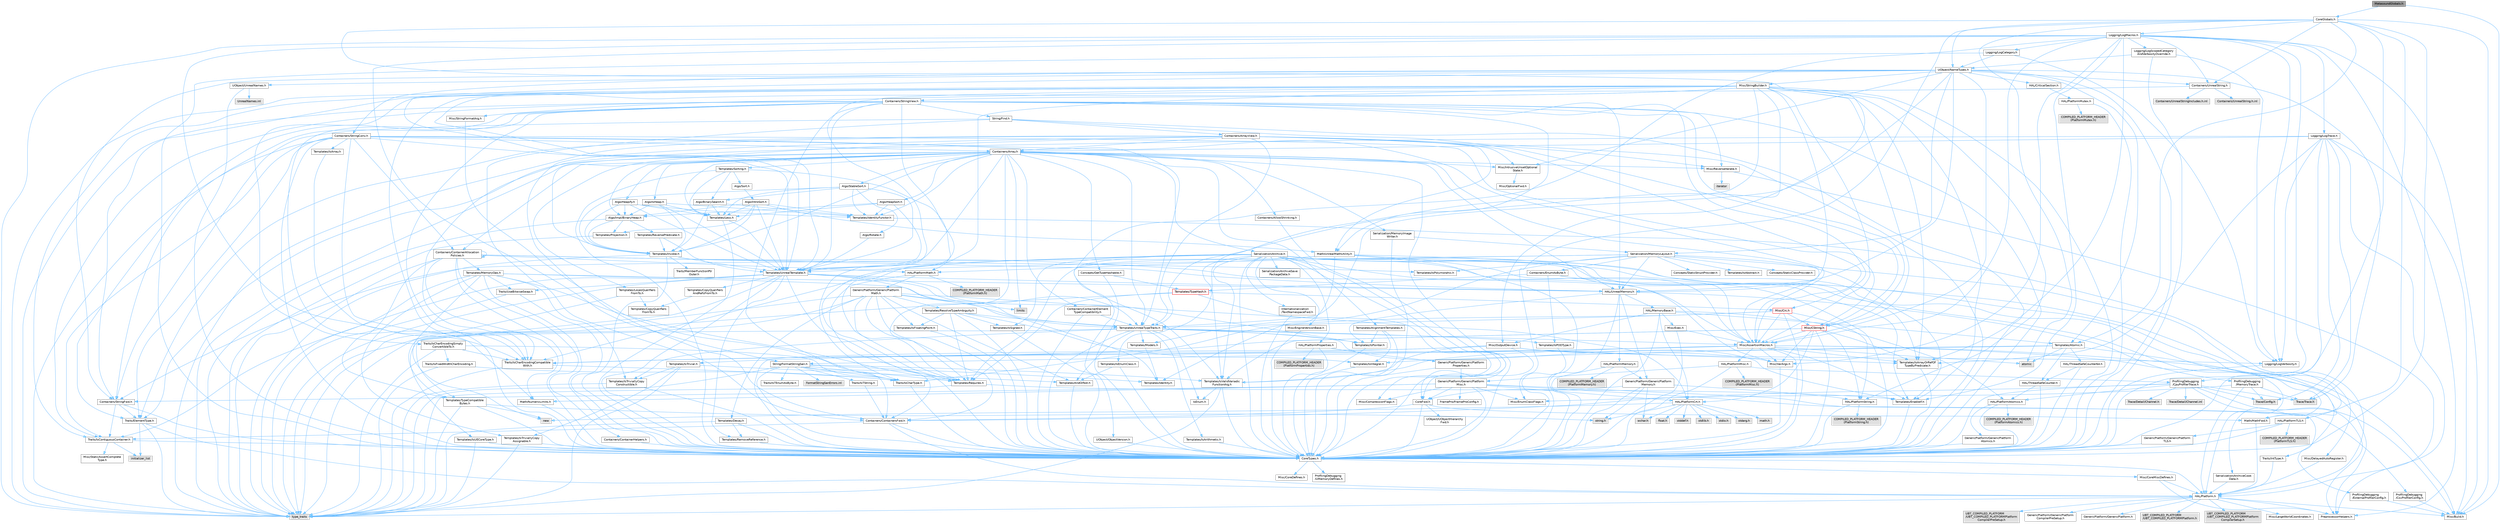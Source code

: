 digraph "MetasoundGlobals.h"
{
 // INTERACTIVE_SVG=YES
 // LATEX_PDF_SIZE
  bgcolor="transparent";
  edge [fontname=Helvetica,fontsize=10,labelfontname=Helvetica,labelfontsize=10];
  node [fontname=Helvetica,fontsize=10,shape=box,height=0.2,width=0.4];
  Node1 [id="Node000001",label="MetasoundGlobals.h",height=0.2,width=0.4,color="gray40", fillcolor="grey60", style="filled", fontcolor="black",tooltip=" "];
  Node1 -> Node2 [id="edge1_Node000001_Node000002",color="steelblue1",style="solid",tooltip=" "];
  Node2 [id="Node000002",label="CoreGlobals.h",height=0.2,width=0.4,color="grey40", fillcolor="white", style="filled",URL="$d5/d8c/CoreGlobals_8h.html",tooltip=" "];
  Node2 -> Node3 [id="edge2_Node000002_Node000003",color="steelblue1",style="solid",tooltip=" "];
  Node3 [id="Node000003",label="Containers/UnrealString.h",height=0.2,width=0.4,color="grey40", fillcolor="white", style="filled",URL="$d5/dba/UnrealString_8h.html",tooltip=" "];
  Node3 -> Node4 [id="edge3_Node000003_Node000004",color="steelblue1",style="solid",tooltip=" "];
  Node4 [id="Node000004",label="Containers/UnrealStringIncludes.h.inl",height=0.2,width=0.4,color="grey60", fillcolor="#E0E0E0", style="filled",tooltip=" "];
  Node3 -> Node5 [id="edge4_Node000003_Node000005",color="steelblue1",style="solid",tooltip=" "];
  Node5 [id="Node000005",label="Containers/UnrealString.h.inl",height=0.2,width=0.4,color="grey60", fillcolor="#E0E0E0", style="filled",tooltip=" "];
  Node3 -> Node6 [id="edge5_Node000003_Node000006",color="steelblue1",style="solid",tooltip=" "];
  Node6 [id="Node000006",label="Misc/StringFormatArg.h",height=0.2,width=0.4,color="grey40", fillcolor="white", style="filled",URL="$d2/d16/StringFormatArg_8h.html",tooltip=" "];
  Node6 -> Node7 [id="edge6_Node000006_Node000007",color="steelblue1",style="solid",tooltip=" "];
  Node7 [id="Node000007",label="Containers/ContainersFwd.h",height=0.2,width=0.4,color="grey40", fillcolor="white", style="filled",URL="$d4/d0a/ContainersFwd_8h.html",tooltip=" "];
  Node7 -> Node8 [id="edge7_Node000007_Node000008",color="steelblue1",style="solid",tooltip=" "];
  Node8 [id="Node000008",label="HAL/Platform.h",height=0.2,width=0.4,color="grey40", fillcolor="white", style="filled",URL="$d9/dd0/Platform_8h.html",tooltip=" "];
  Node8 -> Node9 [id="edge8_Node000008_Node000009",color="steelblue1",style="solid",tooltip=" "];
  Node9 [id="Node000009",label="Misc/Build.h",height=0.2,width=0.4,color="grey40", fillcolor="white", style="filled",URL="$d3/dbb/Build_8h.html",tooltip=" "];
  Node8 -> Node10 [id="edge9_Node000008_Node000010",color="steelblue1",style="solid",tooltip=" "];
  Node10 [id="Node000010",label="Misc/LargeWorldCoordinates.h",height=0.2,width=0.4,color="grey40", fillcolor="white", style="filled",URL="$d2/dcb/LargeWorldCoordinates_8h.html",tooltip=" "];
  Node8 -> Node11 [id="edge10_Node000008_Node000011",color="steelblue1",style="solid",tooltip=" "];
  Node11 [id="Node000011",label="type_traits",height=0.2,width=0.4,color="grey60", fillcolor="#E0E0E0", style="filled",tooltip=" "];
  Node8 -> Node12 [id="edge11_Node000008_Node000012",color="steelblue1",style="solid",tooltip=" "];
  Node12 [id="Node000012",label="PreprocessorHelpers.h",height=0.2,width=0.4,color="grey40", fillcolor="white", style="filled",URL="$db/ddb/PreprocessorHelpers_8h.html",tooltip=" "];
  Node8 -> Node13 [id="edge12_Node000008_Node000013",color="steelblue1",style="solid",tooltip=" "];
  Node13 [id="Node000013",label="UBT_COMPILED_PLATFORM\l/UBT_COMPILED_PLATFORMPlatform\lCompilerPreSetup.h",height=0.2,width=0.4,color="grey60", fillcolor="#E0E0E0", style="filled",tooltip=" "];
  Node8 -> Node14 [id="edge13_Node000008_Node000014",color="steelblue1",style="solid",tooltip=" "];
  Node14 [id="Node000014",label="GenericPlatform/GenericPlatform\lCompilerPreSetup.h",height=0.2,width=0.4,color="grey40", fillcolor="white", style="filled",URL="$d9/dc8/GenericPlatformCompilerPreSetup_8h.html",tooltip=" "];
  Node8 -> Node15 [id="edge14_Node000008_Node000015",color="steelblue1",style="solid",tooltip=" "];
  Node15 [id="Node000015",label="GenericPlatform/GenericPlatform.h",height=0.2,width=0.4,color="grey40", fillcolor="white", style="filled",URL="$d6/d84/GenericPlatform_8h.html",tooltip=" "];
  Node8 -> Node16 [id="edge15_Node000008_Node000016",color="steelblue1",style="solid",tooltip=" "];
  Node16 [id="Node000016",label="UBT_COMPILED_PLATFORM\l/UBT_COMPILED_PLATFORMPlatform.h",height=0.2,width=0.4,color="grey60", fillcolor="#E0E0E0", style="filled",tooltip=" "];
  Node8 -> Node17 [id="edge16_Node000008_Node000017",color="steelblue1",style="solid",tooltip=" "];
  Node17 [id="Node000017",label="UBT_COMPILED_PLATFORM\l/UBT_COMPILED_PLATFORMPlatform\lCompilerSetup.h",height=0.2,width=0.4,color="grey60", fillcolor="#E0E0E0", style="filled",tooltip=" "];
  Node7 -> Node18 [id="edge17_Node000007_Node000018",color="steelblue1",style="solid",tooltip=" "];
  Node18 [id="Node000018",label="CoreTypes.h",height=0.2,width=0.4,color="grey40", fillcolor="white", style="filled",URL="$dc/dec/CoreTypes_8h.html",tooltip=" "];
  Node18 -> Node8 [id="edge18_Node000018_Node000008",color="steelblue1",style="solid",tooltip=" "];
  Node18 -> Node19 [id="edge19_Node000018_Node000019",color="steelblue1",style="solid",tooltip=" "];
  Node19 [id="Node000019",label="ProfilingDebugging\l/UMemoryDefines.h",height=0.2,width=0.4,color="grey40", fillcolor="white", style="filled",URL="$d2/da2/UMemoryDefines_8h.html",tooltip=" "];
  Node18 -> Node20 [id="edge20_Node000018_Node000020",color="steelblue1",style="solid",tooltip=" "];
  Node20 [id="Node000020",label="Misc/CoreMiscDefines.h",height=0.2,width=0.4,color="grey40", fillcolor="white", style="filled",URL="$da/d38/CoreMiscDefines_8h.html",tooltip=" "];
  Node20 -> Node8 [id="edge21_Node000020_Node000008",color="steelblue1",style="solid",tooltip=" "];
  Node20 -> Node12 [id="edge22_Node000020_Node000012",color="steelblue1",style="solid",tooltip=" "];
  Node18 -> Node21 [id="edge23_Node000018_Node000021",color="steelblue1",style="solid",tooltip=" "];
  Node21 [id="Node000021",label="Misc/CoreDefines.h",height=0.2,width=0.4,color="grey40", fillcolor="white", style="filled",URL="$d3/dd2/CoreDefines_8h.html",tooltip=" "];
  Node7 -> Node22 [id="edge24_Node000007_Node000022",color="steelblue1",style="solid",tooltip=" "];
  Node22 [id="Node000022",label="Traits/IsContiguousContainer.h",height=0.2,width=0.4,color="grey40", fillcolor="white", style="filled",URL="$d5/d3c/IsContiguousContainer_8h.html",tooltip=" "];
  Node22 -> Node18 [id="edge25_Node000022_Node000018",color="steelblue1",style="solid",tooltip=" "];
  Node22 -> Node23 [id="edge26_Node000022_Node000023",color="steelblue1",style="solid",tooltip=" "];
  Node23 [id="Node000023",label="Misc/StaticAssertComplete\lType.h",height=0.2,width=0.4,color="grey40", fillcolor="white", style="filled",URL="$d5/d4e/StaticAssertCompleteType_8h.html",tooltip=" "];
  Node22 -> Node24 [id="edge27_Node000022_Node000024",color="steelblue1",style="solid",tooltip=" "];
  Node24 [id="Node000024",label="initializer_list",height=0.2,width=0.4,color="grey60", fillcolor="#E0E0E0", style="filled",tooltip=" "];
  Node2 -> Node18 [id="edge28_Node000002_Node000018",color="steelblue1",style="solid",tooltip=" "];
  Node2 -> Node25 [id="edge29_Node000002_Node000025",color="steelblue1",style="solid",tooltip=" "];
  Node25 [id="Node000025",label="HAL/PlatformTLS.h",height=0.2,width=0.4,color="grey40", fillcolor="white", style="filled",URL="$d0/def/PlatformTLS_8h.html",tooltip=" "];
  Node25 -> Node18 [id="edge30_Node000025_Node000018",color="steelblue1",style="solid",tooltip=" "];
  Node25 -> Node26 [id="edge31_Node000025_Node000026",color="steelblue1",style="solid",tooltip=" "];
  Node26 [id="Node000026",label="GenericPlatform/GenericPlatform\lTLS.h",height=0.2,width=0.4,color="grey40", fillcolor="white", style="filled",URL="$d3/d3c/GenericPlatformTLS_8h.html",tooltip=" "];
  Node26 -> Node18 [id="edge32_Node000026_Node000018",color="steelblue1",style="solid",tooltip=" "];
  Node25 -> Node27 [id="edge33_Node000025_Node000027",color="steelblue1",style="solid",tooltip=" "];
  Node27 [id="Node000027",label="COMPILED_PLATFORM_HEADER\l(PlatformTLS.h)",height=0.2,width=0.4,color="grey60", fillcolor="#E0E0E0", style="filled",tooltip=" "];
  Node2 -> Node28 [id="edge34_Node000002_Node000028",color="steelblue1",style="solid",tooltip=" "];
  Node28 [id="Node000028",label="Logging/LogMacros.h",height=0.2,width=0.4,color="grey40", fillcolor="white", style="filled",URL="$d0/d16/LogMacros_8h.html",tooltip=" "];
  Node28 -> Node3 [id="edge35_Node000028_Node000003",color="steelblue1",style="solid",tooltip=" "];
  Node28 -> Node18 [id="edge36_Node000028_Node000018",color="steelblue1",style="solid",tooltip=" "];
  Node28 -> Node12 [id="edge37_Node000028_Node000012",color="steelblue1",style="solid",tooltip=" "];
  Node28 -> Node29 [id="edge38_Node000028_Node000029",color="steelblue1",style="solid",tooltip=" "];
  Node29 [id="Node000029",label="Logging/LogCategory.h",height=0.2,width=0.4,color="grey40", fillcolor="white", style="filled",URL="$d9/d36/LogCategory_8h.html",tooltip=" "];
  Node29 -> Node18 [id="edge39_Node000029_Node000018",color="steelblue1",style="solid",tooltip=" "];
  Node29 -> Node30 [id="edge40_Node000029_Node000030",color="steelblue1",style="solid",tooltip=" "];
  Node30 [id="Node000030",label="Logging/LogVerbosity.h",height=0.2,width=0.4,color="grey40", fillcolor="white", style="filled",URL="$d2/d8f/LogVerbosity_8h.html",tooltip=" "];
  Node30 -> Node18 [id="edge41_Node000030_Node000018",color="steelblue1",style="solid",tooltip=" "];
  Node29 -> Node31 [id="edge42_Node000029_Node000031",color="steelblue1",style="solid",tooltip=" "];
  Node31 [id="Node000031",label="UObject/NameTypes.h",height=0.2,width=0.4,color="grey40", fillcolor="white", style="filled",URL="$d6/d35/NameTypes_8h.html",tooltip=" "];
  Node31 -> Node18 [id="edge43_Node000031_Node000018",color="steelblue1",style="solid",tooltip=" "];
  Node31 -> Node32 [id="edge44_Node000031_Node000032",color="steelblue1",style="solid",tooltip=" "];
  Node32 [id="Node000032",label="Misc/AssertionMacros.h",height=0.2,width=0.4,color="grey40", fillcolor="white", style="filled",URL="$d0/dfa/AssertionMacros_8h.html",tooltip=" "];
  Node32 -> Node18 [id="edge45_Node000032_Node000018",color="steelblue1",style="solid",tooltip=" "];
  Node32 -> Node8 [id="edge46_Node000032_Node000008",color="steelblue1",style="solid",tooltip=" "];
  Node32 -> Node33 [id="edge47_Node000032_Node000033",color="steelblue1",style="solid",tooltip=" "];
  Node33 [id="Node000033",label="HAL/PlatformMisc.h",height=0.2,width=0.4,color="grey40", fillcolor="white", style="filled",URL="$d0/df5/PlatformMisc_8h.html",tooltip=" "];
  Node33 -> Node18 [id="edge48_Node000033_Node000018",color="steelblue1",style="solid",tooltip=" "];
  Node33 -> Node34 [id="edge49_Node000033_Node000034",color="steelblue1",style="solid",tooltip=" "];
  Node34 [id="Node000034",label="GenericPlatform/GenericPlatform\lMisc.h",height=0.2,width=0.4,color="grey40", fillcolor="white", style="filled",URL="$db/d9a/GenericPlatformMisc_8h.html",tooltip=" "];
  Node34 -> Node35 [id="edge50_Node000034_Node000035",color="steelblue1",style="solid",tooltip=" "];
  Node35 [id="Node000035",label="Containers/StringFwd.h",height=0.2,width=0.4,color="grey40", fillcolor="white", style="filled",URL="$df/d37/StringFwd_8h.html",tooltip=" "];
  Node35 -> Node18 [id="edge51_Node000035_Node000018",color="steelblue1",style="solid",tooltip=" "];
  Node35 -> Node36 [id="edge52_Node000035_Node000036",color="steelblue1",style="solid",tooltip=" "];
  Node36 [id="Node000036",label="Traits/ElementType.h",height=0.2,width=0.4,color="grey40", fillcolor="white", style="filled",URL="$d5/d4f/ElementType_8h.html",tooltip=" "];
  Node36 -> Node8 [id="edge53_Node000036_Node000008",color="steelblue1",style="solid",tooltip=" "];
  Node36 -> Node24 [id="edge54_Node000036_Node000024",color="steelblue1",style="solid",tooltip=" "];
  Node36 -> Node11 [id="edge55_Node000036_Node000011",color="steelblue1",style="solid",tooltip=" "];
  Node35 -> Node22 [id="edge56_Node000035_Node000022",color="steelblue1",style="solid",tooltip=" "];
  Node34 -> Node37 [id="edge57_Node000034_Node000037",color="steelblue1",style="solid",tooltip=" "];
  Node37 [id="Node000037",label="CoreFwd.h",height=0.2,width=0.4,color="grey40", fillcolor="white", style="filled",URL="$d1/d1e/CoreFwd_8h.html",tooltip=" "];
  Node37 -> Node18 [id="edge58_Node000037_Node000018",color="steelblue1",style="solid",tooltip=" "];
  Node37 -> Node7 [id="edge59_Node000037_Node000007",color="steelblue1",style="solid",tooltip=" "];
  Node37 -> Node38 [id="edge60_Node000037_Node000038",color="steelblue1",style="solid",tooltip=" "];
  Node38 [id="Node000038",label="Math/MathFwd.h",height=0.2,width=0.4,color="grey40", fillcolor="white", style="filled",URL="$d2/d10/MathFwd_8h.html",tooltip=" "];
  Node38 -> Node8 [id="edge61_Node000038_Node000008",color="steelblue1",style="solid",tooltip=" "];
  Node37 -> Node39 [id="edge62_Node000037_Node000039",color="steelblue1",style="solid",tooltip=" "];
  Node39 [id="Node000039",label="UObject/UObjectHierarchy\lFwd.h",height=0.2,width=0.4,color="grey40", fillcolor="white", style="filled",URL="$d3/d13/UObjectHierarchyFwd_8h.html",tooltip=" "];
  Node34 -> Node18 [id="edge63_Node000034_Node000018",color="steelblue1",style="solid",tooltip=" "];
  Node34 -> Node40 [id="edge64_Node000034_Node000040",color="steelblue1",style="solid",tooltip=" "];
  Node40 [id="Node000040",label="FramePro/FrameProConfig.h",height=0.2,width=0.4,color="grey40", fillcolor="white", style="filled",URL="$d7/d90/FrameProConfig_8h.html",tooltip=" "];
  Node34 -> Node41 [id="edge65_Node000034_Node000041",color="steelblue1",style="solid",tooltip=" "];
  Node41 [id="Node000041",label="HAL/PlatformCrt.h",height=0.2,width=0.4,color="grey40", fillcolor="white", style="filled",URL="$d8/d75/PlatformCrt_8h.html",tooltip=" "];
  Node41 -> Node42 [id="edge66_Node000041_Node000042",color="steelblue1",style="solid",tooltip=" "];
  Node42 [id="Node000042",label="new",height=0.2,width=0.4,color="grey60", fillcolor="#E0E0E0", style="filled",tooltip=" "];
  Node41 -> Node43 [id="edge67_Node000041_Node000043",color="steelblue1",style="solid",tooltip=" "];
  Node43 [id="Node000043",label="wchar.h",height=0.2,width=0.4,color="grey60", fillcolor="#E0E0E0", style="filled",tooltip=" "];
  Node41 -> Node44 [id="edge68_Node000041_Node000044",color="steelblue1",style="solid",tooltip=" "];
  Node44 [id="Node000044",label="stddef.h",height=0.2,width=0.4,color="grey60", fillcolor="#E0E0E0", style="filled",tooltip=" "];
  Node41 -> Node45 [id="edge69_Node000041_Node000045",color="steelblue1",style="solid",tooltip=" "];
  Node45 [id="Node000045",label="stdlib.h",height=0.2,width=0.4,color="grey60", fillcolor="#E0E0E0", style="filled",tooltip=" "];
  Node41 -> Node46 [id="edge70_Node000041_Node000046",color="steelblue1",style="solid",tooltip=" "];
  Node46 [id="Node000046",label="stdio.h",height=0.2,width=0.4,color="grey60", fillcolor="#E0E0E0", style="filled",tooltip=" "];
  Node41 -> Node47 [id="edge71_Node000041_Node000047",color="steelblue1",style="solid",tooltip=" "];
  Node47 [id="Node000047",label="stdarg.h",height=0.2,width=0.4,color="grey60", fillcolor="#E0E0E0", style="filled",tooltip=" "];
  Node41 -> Node48 [id="edge72_Node000041_Node000048",color="steelblue1",style="solid",tooltip=" "];
  Node48 [id="Node000048",label="math.h",height=0.2,width=0.4,color="grey60", fillcolor="#E0E0E0", style="filled",tooltip=" "];
  Node41 -> Node49 [id="edge73_Node000041_Node000049",color="steelblue1",style="solid",tooltip=" "];
  Node49 [id="Node000049",label="float.h",height=0.2,width=0.4,color="grey60", fillcolor="#E0E0E0", style="filled",tooltip=" "];
  Node41 -> Node50 [id="edge74_Node000041_Node000050",color="steelblue1",style="solid",tooltip=" "];
  Node50 [id="Node000050",label="string.h",height=0.2,width=0.4,color="grey60", fillcolor="#E0E0E0", style="filled",tooltip=" "];
  Node34 -> Node51 [id="edge75_Node000034_Node000051",color="steelblue1",style="solid",tooltip=" "];
  Node51 [id="Node000051",label="Math/NumericLimits.h",height=0.2,width=0.4,color="grey40", fillcolor="white", style="filled",URL="$df/d1b/NumericLimits_8h.html",tooltip=" "];
  Node51 -> Node18 [id="edge76_Node000051_Node000018",color="steelblue1",style="solid",tooltip=" "];
  Node34 -> Node52 [id="edge77_Node000034_Node000052",color="steelblue1",style="solid",tooltip=" "];
  Node52 [id="Node000052",label="Misc/CompressionFlags.h",height=0.2,width=0.4,color="grey40", fillcolor="white", style="filled",URL="$d9/d76/CompressionFlags_8h.html",tooltip=" "];
  Node34 -> Node53 [id="edge78_Node000034_Node000053",color="steelblue1",style="solid",tooltip=" "];
  Node53 [id="Node000053",label="Misc/EnumClassFlags.h",height=0.2,width=0.4,color="grey40", fillcolor="white", style="filled",URL="$d8/de7/EnumClassFlags_8h.html",tooltip=" "];
  Node34 -> Node54 [id="edge79_Node000034_Node000054",color="steelblue1",style="solid",tooltip=" "];
  Node54 [id="Node000054",label="ProfilingDebugging\l/CsvProfilerConfig.h",height=0.2,width=0.4,color="grey40", fillcolor="white", style="filled",URL="$d3/d88/CsvProfilerConfig_8h.html",tooltip=" "];
  Node54 -> Node9 [id="edge80_Node000054_Node000009",color="steelblue1",style="solid",tooltip=" "];
  Node34 -> Node55 [id="edge81_Node000034_Node000055",color="steelblue1",style="solid",tooltip=" "];
  Node55 [id="Node000055",label="ProfilingDebugging\l/ExternalProfilerConfig.h",height=0.2,width=0.4,color="grey40", fillcolor="white", style="filled",URL="$d3/dbb/ExternalProfilerConfig_8h.html",tooltip=" "];
  Node55 -> Node9 [id="edge82_Node000055_Node000009",color="steelblue1",style="solid",tooltip=" "];
  Node33 -> Node56 [id="edge83_Node000033_Node000056",color="steelblue1",style="solid",tooltip=" "];
  Node56 [id="Node000056",label="COMPILED_PLATFORM_HEADER\l(PlatformMisc.h)",height=0.2,width=0.4,color="grey60", fillcolor="#E0E0E0", style="filled",tooltip=" "];
  Node33 -> Node57 [id="edge84_Node000033_Node000057",color="steelblue1",style="solid",tooltip=" "];
  Node57 [id="Node000057",label="ProfilingDebugging\l/CpuProfilerTrace.h",height=0.2,width=0.4,color="grey40", fillcolor="white", style="filled",URL="$da/dcb/CpuProfilerTrace_8h.html",tooltip=" "];
  Node57 -> Node18 [id="edge85_Node000057_Node000018",color="steelblue1",style="solid",tooltip=" "];
  Node57 -> Node7 [id="edge86_Node000057_Node000007",color="steelblue1",style="solid",tooltip=" "];
  Node57 -> Node58 [id="edge87_Node000057_Node000058",color="steelblue1",style="solid",tooltip=" "];
  Node58 [id="Node000058",label="HAL/PlatformAtomics.h",height=0.2,width=0.4,color="grey40", fillcolor="white", style="filled",URL="$d3/d36/PlatformAtomics_8h.html",tooltip=" "];
  Node58 -> Node18 [id="edge88_Node000058_Node000018",color="steelblue1",style="solid",tooltip=" "];
  Node58 -> Node59 [id="edge89_Node000058_Node000059",color="steelblue1",style="solid",tooltip=" "];
  Node59 [id="Node000059",label="GenericPlatform/GenericPlatform\lAtomics.h",height=0.2,width=0.4,color="grey40", fillcolor="white", style="filled",URL="$da/d72/GenericPlatformAtomics_8h.html",tooltip=" "];
  Node59 -> Node18 [id="edge90_Node000059_Node000018",color="steelblue1",style="solid",tooltip=" "];
  Node58 -> Node60 [id="edge91_Node000058_Node000060",color="steelblue1",style="solid",tooltip=" "];
  Node60 [id="Node000060",label="COMPILED_PLATFORM_HEADER\l(PlatformAtomics.h)",height=0.2,width=0.4,color="grey60", fillcolor="#E0E0E0", style="filled",tooltip=" "];
  Node57 -> Node12 [id="edge92_Node000057_Node000012",color="steelblue1",style="solid",tooltip=" "];
  Node57 -> Node9 [id="edge93_Node000057_Node000009",color="steelblue1",style="solid",tooltip=" "];
  Node57 -> Node61 [id="edge94_Node000057_Node000061",color="steelblue1",style="solid",tooltip=" "];
  Node61 [id="Node000061",label="Trace/Config.h",height=0.2,width=0.4,color="grey60", fillcolor="#E0E0E0", style="filled",tooltip=" "];
  Node57 -> Node62 [id="edge95_Node000057_Node000062",color="steelblue1",style="solid",tooltip=" "];
  Node62 [id="Node000062",label="Trace/Detail/Channel.h",height=0.2,width=0.4,color="grey60", fillcolor="#E0E0E0", style="filled",tooltip=" "];
  Node57 -> Node63 [id="edge96_Node000057_Node000063",color="steelblue1",style="solid",tooltip=" "];
  Node63 [id="Node000063",label="Trace/Detail/Channel.inl",height=0.2,width=0.4,color="grey60", fillcolor="#E0E0E0", style="filled",tooltip=" "];
  Node57 -> Node64 [id="edge97_Node000057_Node000064",color="steelblue1",style="solid",tooltip=" "];
  Node64 [id="Node000064",label="Trace/Trace.h",height=0.2,width=0.4,color="grey60", fillcolor="#E0E0E0", style="filled",tooltip=" "];
  Node32 -> Node12 [id="edge98_Node000032_Node000012",color="steelblue1",style="solid",tooltip=" "];
  Node32 -> Node65 [id="edge99_Node000032_Node000065",color="steelblue1",style="solid",tooltip=" "];
  Node65 [id="Node000065",label="Templates/EnableIf.h",height=0.2,width=0.4,color="grey40", fillcolor="white", style="filled",URL="$d7/d60/EnableIf_8h.html",tooltip=" "];
  Node65 -> Node18 [id="edge100_Node000065_Node000018",color="steelblue1",style="solid",tooltip=" "];
  Node32 -> Node66 [id="edge101_Node000032_Node000066",color="steelblue1",style="solid",tooltip=" "];
  Node66 [id="Node000066",label="Templates/IsArrayOrRefOf\lTypeByPredicate.h",height=0.2,width=0.4,color="grey40", fillcolor="white", style="filled",URL="$d6/da1/IsArrayOrRefOfTypeByPredicate_8h.html",tooltip=" "];
  Node66 -> Node18 [id="edge102_Node000066_Node000018",color="steelblue1",style="solid",tooltip=" "];
  Node32 -> Node67 [id="edge103_Node000032_Node000067",color="steelblue1",style="solid",tooltip=" "];
  Node67 [id="Node000067",label="Templates/IsValidVariadic\lFunctionArg.h",height=0.2,width=0.4,color="grey40", fillcolor="white", style="filled",URL="$d0/dc8/IsValidVariadicFunctionArg_8h.html",tooltip=" "];
  Node67 -> Node18 [id="edge104_Node000067_Node000018",color="steelblue1",style="solid",tooltip=" "];
  Node67 -> Node68 [id="edge105_Node000067_Node000068",color="steelblue1",style="solid",tooltip=" "];
  Node68 [id="Node000068",label="IsEnum.h",height=0.2,width=0.4,color="grey40", fillcolor="white", style="filled",URL="$d4/de5/IsEnum_8h.html",tooltip=" "];
  Node67 -> Node11 [id="edge106_Node000067_Node000011",color="steelblue1",style="solid",tooltip=" "];
  Node32 -> Node69 [id="edge107_Node000032_Node000069",color="steelblue1",style="solid",tooltip=" "];
  Node69 [id="Node000069",label="Traits/IsCharEncodingCompatible\lWith.h",height=0.2,width=0.4,color="grey40", fillcolor="white", style="filled",URL="$df/dd1/IsCharEncodingCompatibleWith_8h.html",tooltip=" "];
  Node69 -> Node11 [id="edge108_Node000069_Node000011",color="steelblue1",style="solid",tooltip=" "];
  Node69 -> Node70 [id="edge109_Node000069_Node000070",color="steelblue1",style="solid",tooltip=" "];
  Node70 [id="Node000070",label="Traits/IsCharType.h",height=0.2,width=0.4,color="grey40", fillcolor="white", style="filled",URL="$db/d51/IsCharType_8h.html",tooltip=" "];
  Node70 -> Node18 [id="edge110_Node000070_Node000018",color="steelblue1",style="solid",tooltip=" "];
  Node32 -> Node71 [id="edge111_Node000032_Node000071",color="steelblue1",style="solid",tooltip=" "];
  Node71 [id="Node000071",label="Misc/VarArgs.h",height=0.2,width=0.4,color="grey40", fillcolor="white", style="filled",URL="$d5/d6f/VarArgs_8h.html",tooltip=" "];
  Node71 -> Node18 [id="edge112_Node000071_Node000018",color="steelblue1",style="solid",tooltip=" "];
  Node32 -> Node72 [id="edge113_Node000032_Node000072",color="steelblue1",style="solid",tooltip=" "];
  Node72 [id="Node000072",label="String/FormatStringSan.h",height=0.2,width=0.4,color="grey40", fillcolor="white", style="filled",URL="$d3/d8b/FormatStringSan_8h.html",tooltip=" "];
  Node72 -> Node11 [id="edge114_Node000072_Node000011",color="steelblue1",style="solid",tooltip=" "];
  Node72 -> Node18 [id="edge115_Node000072_Node000018",color="steelblue1",style="solid",tooltip=" "];
  Node72 -> Node73 [id="edge116_Node000072_Node000073",color="steelblue1",style="solid",tooltip=" "];
  Node73 [id="Node000073",label="Templates/Requires.h",height=0.2,width=0.4,color="grey40", fillcolor="white", style="filled",URL="$dc/d96/Requires_8h.html",tooltip=" "];
  Node73 -> Node65 [id="edge117_Node000073_Node000065",color="steelblue1",style="solid",tooltip=" "];
  Node73 -> Node11 [id="edge118_Node000073_Node000011",color="steelblue1",style="solid",tooltip=" "];
  Node72 -> Node74 [id="edge119_Node000072_Node000074",color="steelblue1",style="solid",tooltip=" "];
  Node74 [id="Node000074",label="Templates/Identity.h",height=0.2,width=0.4,color="grey40", fillcolor="white", style="filled",URL="$d0/dd5/Identity_8h.html",tooltip=" "];
  Node72 -> Node67 [id="edge120_Node000072_Node000067",color="steelblue1",style="solid",tooltip=" "];
  Node72 -> Node70 [id="edge121_Node000072_Node000070",color="steelblue1",style="solid",tooltip=" "];
  Node72 -> Node75 [id="edge122_Node000072_Node000075",color="steelblue1",style="solid",tooltip=" "];
  Node75 [id="Node000075",label="Traits/IsTEnumAsByte.h",height=0.2,width=0.4,color="grey40", fillcolor="white", style="filled",URL="$d1/de6/IsTEnumAsByte_8h.html",tooltip=" "];
  Node72 -> Node76 [id="edge123_Node000072_Node000076",color="steelblue1",style="solid",tooltip=" "];
  Node76 [id="Node000076",label="Traits/IsTString.h",height=0.2,width=0.4,color="grey40", fillcolor="white", style="filled",URL="$d0/df8/IsTString_8h.html",tooltip=" "];
  Node76 -> Node7 [id="edge124_Node000076_Node000007",color="steelblue1",style="solid",tooltip=" "];
  Node72 -> Node7 [id="edge125_Node000072_Node000007",color="steelblue1",style="solid",tooltip=" "];
  Node72 -> Node77 [id="edge126_Node000072_Node000077",color="steelblue1",style="solid",tooltip=" "];
  Node77 [id="Node000077",label="FormatStringSanErrors.inl",height=0.2,width=0.4,color="grey60", fillcolor="#E0E0E0", style="filled",tooltip=" "];
  Node32 -> Node78 [id="edge127_Node000032_Node000078",color="steelblue1",style="solid",tooltip=" "];
  Node78 [id="Node000078",label="atomic",height=0.2,width=0.4,color="grey60", fillcolor="#E0E0E0", style="filled",tooltip=" "];
  Node31 -> Node79 [id="edge128_Node000031_Node000079",color="steelblue1",style="solid",tooltip=" "];
  Node79 [id="Node000079",label="HAL/UnrealMemory.h",height=0.2,width=0.4,color="grey40", fillcolor="white", style="filled",URL="$d9/d96/UnrealMemory_8h.html",tooltip=" "];
  Node79 -> Node18 [id="edge129_Node000079_Node000018",color="steelblue1",style="solid",tooltip=" "];
  Node79 -> Node80 [id="edge130_Node000079_Node000080",color="steelblue1",style="solid",tooltip=" "];
  Node80 [id="Node000080",label="GenericPlatform/GenericPlatform\lMemory.h",height=0.2,width=0.4,color="grey40", fillcolor="white", style="filled",URL="$dd/d22/GenericPlatformMemory_8h.html",tooltip=" "];
  Node80 -> Node37 [id="edge131_Node000080_Node000037",color="steelblue1",style="solid",tooltip=" "];
  Node80 -> Node18 [id="edge132_Node000080_Node000018",color="steelblue1",style="solid",tooltip=" "];
  Node80 -> Node81 [id="edge133_Node000080_Node000081",color="steelblue1",style="solid",tooltip=" "];
  Node81 [id="Node000081",label="HAL/PlatformString.h",height=0.2,width=0.4,color="grey40", fillcolor="white", style="filled",URL="$db/db5/PlatformString_8h.html",tooltip=" "];
  Node81 -> Node18 [id="edge134_Node000081_Node000018",color="steelblue1",style="solid",tooltip=" "];
  Node81 -> Node82 [id="edge135_Node000081_Node000082",color="steelblue1",style="solid",tooltip=" "];
  Node82 [id="Node000082",label="COMPILED_PLATFORM_HEADER\l(PlatformString.h)",height=0.2,width=0.4,color="grey60", fillcolor="#E0E0E0", style="filled",tooltip=" "];
  Node80 -> Node50 [id="edge136_Node000080_Node000050",color="steelblue1",style="solid",tooltip=" "];
  Node80 -> Node43 [id="edge137_Node000080_Node000043",color="steelblue1",style="solid",tooltip=" "];
  Node79 -> Node83 [id="edge138_Node000079_Node000083",color="steelblue1",style="solid",tooltip=" "];
  Node83 [id="Node000083",label="HAL/MemoryBase.h",height=0.2,width=0.4,color="grey40", fillcolor="white", style="filled",URL="$d6/d9f/MemoryBase_8h.html",tooltip=" "];
  Node83 -> Node18 [id="edge139_Node000083_Node000018",color="steelblue1",style="solid",tooltip=" "];
  Node83 -> Node58 [id="edge140_Node000083_Node000058",color="steelblue1",style="solid",tooltip=" "];
  Node83 -> Node41 [id="edge141_Node000083_Node000041",color="steelblue1",style="solid",tooltip=" "];
  Node83 -> Node84 [id="edge142_Node000083_Node000084",color="steelblue1",style="solid",tooltip=" "];
  Node84 [id="Node000084",label="Misc/Exec.h",height=0.2,width=0.4,color="grey40", fillcolor="white", style="filled",URL="$de/ddb/Exec_8h.html",tooltip=" "];
  Node84 -> Node18 [id="edge143_Node000084_Node000018",color="steelblue1",style="solid",tooltip=" "];
  Node84 -> Node32 [id="edge144_Node000084_Node000032",color="steelblue1",style="solid",tooltip=" "];
  Node83 -> Node85 [id="edge145_Node000083_Node000085",color="steelblue1",style="solid",tooltip=" "];
  Node85 [id="Node000085",label="Misc/OutputDevice.h",height=0.2,width=0.4,color="grey40", fillcolor="white", style="filled",URL="$d7/d32/OutputDevice_8h.html",tooltip=" "];
  Node85 -> Node37 [id="edge146_Node000085_Node000037",color="steelblue1",style="solid",tooltip=" "];
  Node85 -> Node18 [id="edge147_Node000085_Node000018",color="steelblue1",style="solid",tooltip=" "];
  Node85 -> Node30 [id="edge148_Node000085_Node000030",color="steelblue1",style="solid",tooltip=" "];
  Node85 -> Node71 [id="edge149_Node000085_Node000071",color="steelblue1",style="solid",tooltip=" "];
  Node85 -> Node66 [id="edge150_Node000085_Node000066",color="steelblue1",style="solid",tooltip=" "];
  Node85 -> Node67 [id="edge151_Node000085_Node000067",color="steelblue1",style="solid",tooltip=" "];
  Node85 -> Node69 [id="edge152_Node000085_Node000069",color="steelblue1",style="solid",tooltip=" "];
  Node83 -> Node86 [id="edge153_Node000083_Node000086",color="steelblue1",style="solid",tooltip=" "];
  Node86 [id="Node000086",label="Templates/Atomic.h",height=0.2,width=0.4,color="grey40", fillcolor="white", style="filled",URL="$d3/d91/Atomic_8h.html",tooltip=" "];
  Node86 -> Node87 [id="edge154_Node000086_Node000087",color="steelblue1",style="solid",tooltip=" "];
  Node87 [id="Node000087",label="HAL/ThreadSafeCounter.h",height=0.2,width=0.4,color="grey40", fillcolor="white", style="filled",URL="$dc/dc9/ThreadSafeCounter_8h.html",tooltip=" "];
  Node87 -> Node18 [id="edge155_Node000087_Node000018",color="steelblue1",style="solid",tooltip=" "];
  Node87 -> Node58 [id="edge156_Node000087_Node000058",color="steelblue1",style="solid",tooltip=" "];
  Node86 -> Node88 [id="edge157_Node000086_Node000088",color="steelblue1",style="solid",tooltip=" "];
  Node88 [id="Node000088",label="HAL/ThreadSafeCounter64.h",height=0.2,width=0.4,color="grey40", fillcolor="white", style="filled",URL="$d0/d12/ThreadSafeCounter64_8h.html",tooltip=" "];
  Node88 -> Node18 [id="edge158_Node000088_Node000018",color="steelblue1",style="solid",tooltip=" "];
  Node88 -> Node87 [id="edge159_Node000088_Node000087",color="steelblue1",style="solid",tooltip=" "];
  Node86 -> Node89 [id="edge160_Node000086_Node000089",color="steelblue1",style="solid",tooltip=" "];
  Node89 [id="Node000089",label="Templates/IsIntegral.h",height=0.2,width=0.4,color="grey40", fillcolor="white", style="filled",URL="$da/d64/IsIntegral_8h.html",tooltip=" "];
  Node89 -> Node18 [id="edge161_Node000089_Node000018",color="steelblue1",style="solid",tooltip=" "];
  Node86 -> Node90 [id="edge162_Node000086_Node000090",color="steelblue1",style="solid",tooltip=" "];
  Node90 [id="Node000090",label="Templates/IsTrivial.h",height=0.2,width=0.4,color="grey40", fillcolor="white", style="filled",URL="$da/d4c/IsTrivial_8h.html",tooltip=" "];
  Node90 -> Node91 [id="edge163_Node000090_Node000091",color="steelblue1",style="solid",tooltip=" "];
  Node91 [id="Node000091",label="Templates/AndOrNot.h",height=0.2,width=0.4,color="grey40", fillcolor="white", style="filled",URL="$db/d0a/AndOrNot_8h.html",tooltip=" "];
  Node91 -> Node18 [id="edge164_Node000091_Node000018",color="steelblue1",style="solid",tooltip=" "];
  Node90 -> Node92 [id="edge165_Node000090_Node000092",color="steelblue1",style="solid",tooltip=" "];
  Node92 [id="Node000092",label="Templates/IsTriviallyCopy\lConstructible.h",height=0.2,width=0.4,color="grey40", fillcolor="white", style="filled",URL="$d3/d78/IsTriviallyCopyConstructible_8h.html",tooltip=" "];
  Node92 -> Node18 [id="edge166_Node000092_Node000018",color="steelblue1",style="solid",tooltip=" "];
  Node92 -> Node11 [id="edge167_Node000092_Node000011",color="steelblue1",style="solid",tooltip=" "];
  Node90 -> Node93 [id="edge168_Node000090_Node000093",color="steelblue1",style="solid",tooltip=" "];
  Node93 [id="Node000093",label="Templates/IsTriviallyCopy\lAssignable.h",height=0.2,width=0.4,color="grey40", fillcolor="white", style="filled",URL="$d2/df2/IsTriviallyCopyAssignable_8h.html",tooltip=" "];
  Node93 -> Node18 [id="edge169_Node000093_Node000018",color="steelblue1",style="solid",tooltip=" "];
  Node93 -> Node11 [id="edge170_Node000093_Node000011",color="steelblue1",style="solid",tooltip=" "];
  Node90 -> Node11 [id="edge171_Node000090_Node000011",color="steelblue1",style="solid",tooltip=" "];
  Node86 -> Node94 [id="edge172_Node000086_Node000094",color="steelblue1",style="solid",tooltip=" "];
  Node94 [id="Node000094",label="Traits/IntType.h",height=0.2,width=0.4,color="grey40", fillcolor="white", style="filled",URL="$d7/deb/IntType_8h.html",tooltip=" "];
  Node94 -> Node8 [id="edge173_Node000094_Node000008",color="steelblue1",style="solid",tooltip=" "];
  Node86 -> Node78 [id="edge174_Node000086_Node000078",color="steelblue1",style="solid",tooltip=" "];
  Node79 -> Node95 [id="edge175_Node000079_Node000095",color="steelblue1",style="solid",tooltip=" "];
  Node95 [id="Node000095",label="HAL/PlatformMemory.h",height=0.2,width=0.4,color="grey40", fillcolor="white", style="filled",URL="$de/d68/PlatformMemory_8h.html",tooltip=" "];
  Node95 -> Node18 [id="edge176_Node000095_Node000018",color="steelblue1",style="solid",tooltip=" "];
  Node95 -> Node80 [id="edge177_Node000095_Node000080",color="steelblue1",style="solid",tooltip=" "];
  Node95 -> Node96 [id="edge178_Node000095_Node000096",color="steelblue1",style="solid",tooltip=" "];
  Node96 [id="Node000096",label="COMPILED_PLATFORM_HEADER\l(PlatformMemory.h)",height=0.2,width=0.4,color="grey60", fillcolor="#E0E0E0", style="filled",tooltip=" "];
  Node79 -> Node97 [id="edge179_Node000079_Node000097",color="steelblue1",style="solid",tooltip=" "];
  Node97 [id="Node000097",label="ProfilingDebugging\l/MemoryTrace.h",height=0.2,width=0.4,color="grey40", fillcolor="white", style="filled",URL="$da/dd7/MemoryTrace_8h.html",tooltip=" "];
  Node97 -> Node8 [id="edge180_Node000097_Node000008",color="steelblue1",style="solid",tooltip=" "];
  Node97 -> Node53 [id="edge181_Node000097_Node000053",color="steelblue1",style="solid",tooltip=" "];
  Node97 -> Node61 [id="edge182_Node000097_Node000061",color="steelblue1",style="solid",tooltip=" "];
  Node97 -> Node64 [id="edge183_Node000097_Node000064",color="steelblue1",style="solid",tooltip=" "];
  Node79 -> Node98 [id="edge184_Node000079_Node000098",color="steelblue1",style="solid",tooltip=" "];
  Node98 [id="Node000098",label="Templates/IsPointer.h",height=0.2,width=0.4,color="grey40", fillcolor="white", style="filled",URL="$d7/d05/IsPointer_8h.html",tooltip=" "];
  Node98 -> Node18 [id="edge185_Node000098_Node000018",color="steelblue1",style="solid",tooltip=" "];
  Node31 -> Node99 [id="edge186_Node000031_Node000099",color="steelblue1",style="solid",tooltip=" "];
  Node99 [id="Node000099",label="Templates/UnrealTypeTraits.h",height=0.2,width=0.4,color="grey40", fillcolor="white", style="filled",URL="$d2/d2d/UnrealTypeTraits_8h.html",tooltip=" "];
  Node99 -> Node18 [id="edge187_Node000099_Node000018",color="steelblue1",style="solid",tooltip=" "];
  Node99 -> Node98 [id="edge188_Node000099_Node000098",color="steelblue1",style="solid",tooltip=" "];
  Node99 -> Node32 [id="edge189_Node000099_Node000032",color="steelblue1",style="solid",tooltip=" "];
  Node99 -> Node91 [id="edge190_Node000099_Node000091",color="steelblue1",style="solid",tooltip=" "];
  Node99 -> Node65 [id="edge191_Node000099_Node000065",color="steelblue1",style="solid",tooltip=" "];
  Node99 -> Node100 [id="edge192_Node000099_Node000100",color="steelblue1",style="solid",tooltip=" "];
  Node100 [id="Node000100",label="Templates/IsArithmetic.h",height=0.2,width=0.4,color="grey40", fillcolor="white", style="filled",URL="$d2/d5d/IsArithmetic_8h.html",tooltip=" "];
  Node100 -> Node18 [id="edge193_Node000100_Node000018",color="steelblue1",style="solid",tooltip=" "];
  Node99 -> Node68 [id="edge194_Node000099_Node000068",color="steelblue1",style="solid",tooltip=" "];
  Node99 -> Node101 [id="edge195_Node000099_Node000101",color="steelblue1",style="solid",tooltip=" "];
  Node101 [id="Node000101",label="Templates/Models.h",height=0.2,width=0.4,color="grey40", fillcolor="white", style="filled",URL="$d3/d0c/Models_8h.html",tooltip=" "];
  Node101 -> Node74 [id="edge196_Node000101_Node000074",color="steelblue1",style="solid",tooltip=" "];
  Node99 -> Node102 [id="edge197_Node000099_Node000102",color="steelblue1",style="solid",tooltip=" "];
  Node102 [id="Node000102",label="Templates/IsPODType.h",height=0.2,width=0.4,color="grey40", fillcolor="white", style="filled",URL="$d7/db1/IsPODType_8h.html",tooltip=" "];
  Node102 -> Node18 [id="edge198_Node000102_Node000018",color="steelblue1",style="solid",tooltip=" "];
  Node99 -> Node103 [id="edge199_Node000099_Node000103",color="steelblue1",style="solid",tooltip=" "];
  Node103 [id="Node000103",label="Templates/IsUECoreType.h",height=0.2,width=0.4,color="grey40", fillcolor="white", style="filled",URL="$d1/db8/IsUECoreType_8h.html",tooltip=" "];
  Node103 -> Node18 [id="edge200_Node000103_Node000018",color="steelblue1",style="solid",tooltip=" "];
  Node103 -> Node11 [id="edge201_Node000103_Node000011",color="steelblue1",style="solid",tooltip=" "];
  Node99 -> Node92 [id="edge202_Node000099_Node000092",color="steelblue1",style="solid",tooltip=" "];
  Node31 -> Node104 [id="edge203_Node000031_Node000104",color="steelblue1",style="solid",tooltip=" "];
  Node104 [id="Node000104",label="Templates/UnrealTemplate.h",height=0.2,width=0.4,color="grey40", fillcolor="white", style="filled",URL="$d4/d24/UnrealTemplate_8h.html",tooltip=" "];
  Node104 -> Node18 [id="edge204_Node000104_Node000018",color="steelblue1",style="solid",tooltip=" "];
  Node104 -> Node98 [id="edge205_Node000104_Node000098",color="steelblue1",style="solid",tooltip=" "];
  Node104 -> Node79 [id="edge206_Node000104_Node000079",color="steelblue1",style="solid",tooltip=" "];
  Node104 -> Node105 [id="edge207_Node000104_Node000105",color="steelblue1",style="solid",tooltip=" "];
  Node105 [id="Node000105",label="Templates/CopyQualifiers\lAndRefsFromTo.h",height=0.2,width=0.4,color="grey40", fillcolor="white", style="filled",URL="$d3/db3/CopyQualifiersAndRefsFromTo_8h.html",tooltip=" "];
  Node105 -> Node106 [id="edge208_Node000105_Node000106",color="steelblue1",style="solid",tooltip=" "];
  Node106 [id="Node000106",label="Templates/CopyQualifiers\lFromTo.h",height=0.2,width=0.4,color="grey40", fillcolor="white", style="filled",URL="$d5/db4/CopyQualifiersFromTo_8h.html",tooltip=" "];
  Node104 -> Node99 [id="edge209_Node000104_Node000099",color="steelblue1",style="solid",tooltip=" "];
  Node104 -> Node107 [id="edge210_Node000104_Node000107",color="steelblue1",style="solid",tooltip=" "];
  Node107 [id="Node000107",label="Templates/RemoveReference.h",height=0.2,width=0.4,color="grey40", fillcolor="white", style="filled",URL="$da/dbe/RemoveReference_8h.html",tooltip=" "];
  Node107 -> Node18 [id="edge211_Node000107_Node000018",color="steelblue1",style="solid",tooltip=" "];
  Node104 -> Node73 [id="edge212_Node000104_Node000073",color="steelblue1",style="solid",tooltip=" "];
  Node104 -> Node108 [id="edge213_Node000104_Node000108",color="steelblue1",style="solid",tooltip=" "];
  Node108 [id="Node000108",label="Templates/TypeCompatible\lBytes.h",height=0.2,width=0.4,color="grey40", fillcolor="white", style="filled",URL="$df/d0a/TypeCompatibleBytes_8h.html",tooltip=" "];
  Node108 -> Node18 [id="edge214_Node000108_Node000018",color="steelblue1",style="solid",tooltip=" "];
  Node108 -> Node50 [id="edge215_Node000108_Node000050",color="steelblue1",style="solid",tooltip=" "];
  Node108 -> Node42 [id="edge216_Node000108_Node000042",color="steelblue1",style="solid",tooltip=" "];
  Node108 -> Node11 [id="edge217_Node000108_Node000011",color="steelblue1",style="solid",tooltip=" "];
  Node104 -> Node74 [id="edge218_Node000104_Node000074",color="steelblue1",style="solid",tooltip=" "];
  Node104 -> Node22 [id="edge219_Node000104_Node000022",color="steelblue1",style="solid",tooltip=" "];
  Node104 -> Node109 [id="edge220_Node000104_Node000109",color="steelblue1",style="solid",tooltip=" "];
  Node109 [id="Node000109",label="Traits/UseBitwiseSwap.h",height=0.2,width=0.4,color="grey40", fillcolor="white", style="filled",URL="$db/df3/UseBitwiseSwap_8h.html",tooltip=" "];
  Node109 -> Node18 [id="edge221_Node000109_Node000018",color="steelblue1",style="solid",tooltip=" "];
  Node109 -> Node11 [id="edge222_Node000109_Node000011",color="steelblue1",style="solid",tooltip=" "];
  Node104 -> Node11 [id="edge223_Node000104_Node000011",color="steelblue1",style="solid",tooltip=" "];
  Node31 -> Node3 [id="edge224_Node000031_Node000003",color="steelblue1",style="solid",tooltip=" "];
  Node31 -> Node110 [id="edge225_Node000031_Node000110",color="steelblue1",style="solid",tooltip=" "];
  Node110 [id="Node000110",label="HAL/CriticalSection.h",height=0.2,width=0.4,color="grey40", fillcolor="white", style="filled",URL="$d6/d90/CriticalSection_8h.html",tooltip=" "];
  Node110 -> Node111 [id="edge226_Node000110_Node000111",color="steelblue1",style="solid",tooltip=" "];
  Node111 [id="Node000111",label="HAL/PlatformMutex.h",height=0.2,width=0.4,color="grey40", fillcolor="white", style="filled",URL="$d9/d0b/PlatformMutex_8h.html",tooltip=" "];
  Node111 -> Node18 [id="edge227_Node000111_Node000018",color="steelblue1",style="solid",tooltip=" "];
  Node111 -> Node112 [id="edge228_Node000111_Node000112",color="steelblue1",style="solid",tooltip=" "];
  Node112 [id="Node000112",label="COMPILED_PLATFORM_HEADER\l(PlatformMutex.h)",height=0.2,width=0.4,color="grey60", fillcolor="#E0E0E0", style="filled",tooltip=" "];
  Node31 -> Node113 [id="edge229_Node000031_Node000113",color="steelblue1",style="solid",tooltip=" "];
  Node113 [id="Node000113",label="Containers/StringConv.h",height=0.2,width=0.4,color="grey40", fillcolor="white", style="filled",URL="$d3/ddf/StringConv_8h.html",tooltip=" "];
  Node113 -> Node18 [id="edge230_Node000113_Node000018",color="steelblue1",style="solid",tooltip=" "];
  Node113 -> Node32 [id="edge231_Node000113_Node000032",color="steelblue1",style="solid",tooltip=" "];
  Node113 -> Node114 [id="edge232_Node000113_Node000114",color="steelblue1",style="solid",tooltip=" "];
  Node114 [id="Node000114",label="Containers/ContainerAllocation\lPolicies.h",height=0.2,width=0.4,color="grey40", fillcolor="white", style="filled",URL="$d7/dff/ContainerAllocationPolicies_8h.html",tooltip=" "];
  Node114 -> Node18 [id="edge233_Node000114_Node000018",color="steelblue1",style="solid",tooltip=" "];
  Node114 -> Node115 [id="edge234_Node000114_Node000115",color="steelblue1",style="solid",tooltip=" "];
  Node115 [id="Node000115",label="Containers/ContainerHelpers.h",height=0.2,width=0.4,color="grey40", fillcolor="white", style="filled",URL="$d7/d33/ContainerHelpers_8h.html",tooltip=" "];
  Node115 -> Node18 [id="edge235_Node000115_Node000018",color="steelblue1",style="solid",tooltip=" "];
  Node114 -> Node114 [id="edge236_Node000114_Node000114",color="steelblue1",style="solid",tooltip=" "];
  Node114 -> Node116 [id="edge237_Node000114_Node000116",color="steelblue1",style="solid",tooltip=" "];
  Node116 [id="Node000116",label="HAL/PlatformMath.h",height=0.2,width=0.4,color="grey40", fillcolor="white", style="filled",URL="$dc/d53/PlatformMath_8h.html",tooltip=" "];
  Node116 -> Node18 [id="edge238_Node000116_Node000018",color="steelblue1",style="solid",tooltip=" "];
  Node116 -> Node117 [id="edge239_Node000116_Node000117",color="steelblue1",style="solid",tooltip=" "];
  Node117 [id="Node000117",label="GenericPlatform/GenericPlatform\lMath.h",height=0.2,width=0.4,color="grey40", fillcolor="white", style="filled",URL="$d5/d79/GenericPlatformMath_8h.html",tooltip=" "];
  Node117 -> Node18 [id="edge240_Node000117_Node000018",color="steelblue1",style="solid",tooltip=" "];
  Node117 -> Node7 [id="edge241_Node000117_Node000007",color="steelblue1",style="solid",tooltip=" "];
  Node117 -> Node41 [id="edge242_Node000117_Node000041",color="steelblue1",style="solid",tooltip=" "];
  Node117 -> Node91 [id="edge243_Node000117_Node000091",color="steelblue1",style="solid",tooltip=" "];
  Node117 -> Node118 [id="edge244_Node000117_Node000118",color="steelblue1",style="solid",tooltip=" "];
  Node118 [id="Node000118",label="Templates/Decay.h",height=0.2,width=0.4,color="grey40", fillcolor="white", style="filled",URL="$dd/d0f/Decay_8h.html",tooltip=" "];
  Node118 -> Node18 [id="edge245_Node000118_Node000018",color="steelblue1",style="solid",tooltip=" "];
  Node118 -> Node107 [id="edge246_Node000118_Node000107",color="steelblue1",style="solid",tooltip=" "];
  Node118 -> Node11 [id="edge247_Node000118_Node000011",color="steelblue1",style="solid",tooltip=" "];
  Node117 -> Node119 [id="edge248_Node000117_Node000119",color="steelblue1",style="solid",tooltip=" "];
  Node119 [id="Node000119",label="Templates/IsFloatingPoint.h",height=0.2,width=0.4,color="grey40", fillcolor="white", style="filled",URL="$d3/d11/IsFloatingPoint_8h.html",tooltip=" "];
  Node119 -> Node18 [id="edge249_Node000119_Node000018",color="steelblue1",style="solid",tooltip=" "];
  Node117 -> Node99 [id="edge250_Node000117_Node000099",color="steelblue1",style="solid",tooltip=" "];
  Node117 -> Node73 [id="edge251_Node000117_Node000073",color="steelblue1",style="solid",tooltip=" "];
  Node117 -> Node120 [id="edge252_Node000117_Node000120",color="steelblue1",style="solid",tooltip=" "];
  Node120 [id="Node000120",label="Templates/ResolveTypeAmbiguity.h",height=0.2,width=0.4,color="grey40", fillcolor="white", style="filled",URL="$df/d1f/ResolveTypeAmbiguity_8h.html",tooltip=" "];
  Node120 -> Node18 [id="edge253_Node000120_Node000018",color="steelblue1",style="solid",tooltip=" "];
  Node120 -> Node119 [id="edge254_Node000120_Node000119",color="steelblue1",style="solid",tooltip=" "];
  Node120 -> Node99 [id="edge255_Node000120_Node000099",color="steelblue1",style="solid",tooltip=" "];
  Node120 -> Node121 [id="edge256_Node000120_Node000121",color="steelblue1",style="solid",tooltip=" "];
  Node121 [id="Node000121",label="Templates/IsSigned.h",height=0.2,width=0.4,color="grey40", fillcolor="white", style="filled",URL="$d8/dd8/IsSigned_8h.html",tooltip=" "];
  Node121 -> Node18 [id="edge257_Node000121_Node000018",color="steelblue1",style="solid",tooltip=" "];
  Node120 -> Node89 [id="edge258_Node000120_Node000089",color="steelblue1",style="solid",tooltip=" "];
  Node120 -> Node73 [id="edge259_Node000120_Node000073",color="steelblue1",style="solid",tooltip=" "];
  Node117 -> Node108 [id="edge260_Node000117_Node000108",color="steelblue1",style="solid",tooltip=" "];
  Node117 -> Node122 [id="edge261_Node000117_Node000122",color="steelblue1",style="solid",tooltip=" "];
  Node122 [id="Node000122",label="limits",height=0.2,width=0.4,color="grey60", fillcolor="#E0E0E0", style="filled",tooltip=" "];
  Node117 -> Node11 [id="edge262_Node000117_Node000011",color="steelblue1",style="solid",tooltip=" "];
  Node116 -> Node123 [id="edge263_Node000116_Node000123",color="steelblue1",style="solid",tooltip=" "];
  Node123 [id="Node000123",label="COMPILED_PLATFORM_HEADER\l(PlatformMath.h)",height=0.2,width=0.4,color="grey60", fillcolor="#E0E0E0", style="filled",tooltip=" "];
  Node114 -> Node79 [id="edge264_Node000114_Node000079",color="steelblue1",style="solid",tooltip=" "];
  Node114 -> Node51 [id="edge265_Node000114_Node000051",color="steelblue1",style="solid",tooltip=" "];
  Node114 -> Node32 [id="edge266_Node000114_Node000032",color="steelblue1",style="solid",tooltip=" "];
  Node114 -> Node124 [id="edge267_Node000114_Node000124",color="steelblue1",style="solid",tooltip=" "];
  Node124 [id="Node000124",label="Templates/IsPolymorphic.h",height=0.2,width=0.4,color="grey40", fillcolor="white", style="filled",URL="$dc/d20/IsPolymorphic_8h.html",tooltip=" "];
  Node114 -> Node125 [id="edge268_Node000114_Node000125",color="steelblue1",style="solid",tooltip=" "];
  Node125 [id="Node000125",label="Templates/MemoryOps.h",height=0.2,width=0.4,color="grey40", fillcolor="white", style="filled",URL="$db/dea/MemoryOps_8h.html",tooltip=" "];
  Node125 -> Node18 [id="edge269_Node000125_Node000018",color="steelblue1",style="solid",tooltip=" "];
  Node125 -> Node79 [id="edge270_Node000125_Node000079",color="steelblue1",style="solid",tooltip=" "];
  Node125 -> Node93 [id="edge271_Node000125_Node000093",color="steelblue1",style="solid",tooltip=" "];
  Node125 -> Node92 [id="edge272_Node000125_Node000092",color="steelblue1",style="solid",tooltip=" "];
  Node125 -> Node73 [id="edge273_Node000125_Node000073",color="steelblue1",style="solid",tooltip=" "];
  Node125 -> Node99 [id="edge274_Node000125_Node000099",color="steelblue1",style="solid",tooltip=" "];
  Node125 -> Node109 [id="edge275_Node000125_Node000109",color="steelblue1",style="solid",tooltip=" "];
  Node125 -> Node42 [id="edge276_Node000125_Node000042",color="steelblue1",style="solid",tooltip=" "];
  Node125 -> Node11 [id="edge277_Node000125_Node000011",color="steelblue1",style="solid",tooltip=" "];
  Node114 -> Node108 [id="edge278_Node000114_Node000108",color="steelblue1",style="solid",tooltip=" "];
  Node114 -> Node11 [id="edge279_Node000114_Node000011",color="steelblue1",style="solid",tooltip=" "];
  Node113 -> Node126 [id="edge280_Node000113_Node000126",color="steelblue1",style="solid",tooltip=" "];
  Node126 [id="Node000126",label="Containers/Array.h",height=0.2,width=0.4,color="grey40", fillcolor="white", style="filled",URL="$df/dd0/Array_8h.html",tooltip=" "];
  Node126 -> Node18 [id="edge281_Node000126_Node000018",color="steelblue1",style="solid",tooltip=" "];
  Node126 -> Node32 [id="edge282_Node000126_Node000032",color="steelblue1",style="solid",tooltip=" "];
  Node126 -> Node127 [id="edge283_Node000126_Node000127",color="steelblue1",style="solid",tooltip=" "];
  Node127 [id="Node000127",label="Misc/IntrusiveUnsetOptional\lState.h",height=0.2,width=0.4,color="grey40", fillcolor="white", style="filled",URL="$d2/d0a/IntrusiveUnsetOptionalState_8h.html",tooltip=" "];
  Node127 -> Node128 [id="edge284_Node000127_Node000128",color="steelblue1",style="solid",tooltip=" "];
  Node128 [id="Node000128",label="Misc/OptionalFwd.h",height=0.2,width=0.4,color="grey40", fillcolor="white", style="filled",URL="$dc/d50/OptionalFwd_8h.html",tooltip=" "];
  Node126 -> Node129 [id="edge285_Node000126_Node000129",color="steelblue1",style="solid",tooltip=" "];
  Node129 [id="Node000129",label="Misc/ReverseIterate.h",height=0.2,width=0.4,color="grey40", fillcolor="white", style="filled",URL="$db/de3/ReverseIterate_8h.html",tooltip=" "];
  Node129 -> Node8 [id="edge286_Node000129_Node000008",color="steelblue1",style="solid",tooltip=" "];
  Node129 -> Node130 [id="edge287_Node000129_Node000130",color="steelblue1",style="solid",tooltip=" "];
  Node130 [id="Node000130",label="iterator",height=0.2,width=0.4,color="grey60", fillcolor="#E0E0E0", style="filled",tooltip=" "];
  Node126 -> Node79 [id="edge288_Node000126_Node000079",color="steelblue1",style="solid",tooltip=" "];
  Node126 -> Node99 [id="edge289_Node000126_Node000099",color="steelblue1",style="solid",tooltip=" "];
  Node126 -> Node104 [id="edge290_Node000126_Node000104",color="steelblue1",style="solid",tooltip=" "];
  Node126 -> Node131 [id="edge291_Node000126_Node000131",color="steelblue1",style="solid",tooltip=" "];
  Node131 [id="Node000131",label="Containers/AllowShrinking.h",height=0.2,width=0.4,color="grey40", fillcolor="white", style="filled",URL="$d7/d1a/AllowShrinking_8h.html",tooltip=" "];
  Node131 -> Node18 [id="edge292_Node000131_Node000018",color="steelblue1",style="solid",tooltip=" "];
  Node126 -> Node114 [id="edge293_Node000126_Node000114",color="steelblue1",style="solid",tooltip=" "];
  Node126 -> Node132 [id="edge294_Node000126_Node000132",color="steelblue1",style="solid",tooltip=" "];
  Node132 [id="Node000132",label="Containers/ContainerElement\lTypeCompatibility.h",height=0.2,width=0.4,color="grey40", fillcolor="white", style="filled",URL="$df/ddf/ContainerElementTypeCompatibility_8h.html",tooltip=" "];
  Node132 -> Node18 [id="edge295_Node000132_Node000018",color="steelblue1",style="solid",tooltip=" "];
  Node132 -> Node99 [id="edge296_Node000132_Node000099",color="steelblue1",style="solid",tooltip=" "];
  Node126 -> Node133 [id="edge297_Node000126_Node000133",color="steelblue1",style="solid",tooltip=" "];
  Node133 [id="Node000133",label="Serialization/Archive.h",height=0.2,width=0.4,color="grey40", fillcolor="white", style="filled",URL="$d7/d3b/Archive_8h.html",tooltip=" "];
  Node133 -> Node37 [id="edge298_Node000133_Node000037",color="steelblue1",style="solid",tooltip=" "];
  Node133 -> Node18 [id="edge299_Node000133_Node000018",color="steelblue1",style="solid",tooltip=" "];
  Node133 -> Node134 [id="edge300_Node000133_Node000134",color="steelblue1",style="solid",tooltip=" "];
  Node134 [id="Node000134",label="HAL/PlatformProperties.h",height=0.2,width=0.4,color="grey40", fillcolor="white", style="filled",URL="$d9/db0/PlatformProperties_8h.html",tooltip=" "];
  Node134 -> Node18 [id="edge301_Node000134_Node000018",color="steelblue1",style="solid",tooltip=" "];
  Node134 -> Node135 [id="edge302_Node000134_Node000135",color="steelblue1",style="solid",tooltip=" "];
  Node135 [id="Node000135",label="GenericPlatform/GenericPlatform\lProperties.h",height=0.2,width=0.4,color="grey40", fillcolor="white", style="filled",URL="$d2/dcd/GenericPlatformProperties_8h.html",tooltip=" "];
  Node135 -> Node18 [id="edge303_Node000135_Node000018",color="steelblue1",style="solid",tooltip=" "];
  Node135 -> Node34 [id="edge304_Node000135_Node000034",color="steelblue1",style="solid",tooltip=" "];
  Node134 -> Node136 [id="edge305_Node000134_Node000136",color="steelblue1",style="solid",tooltip=" "];
  Node136 [id="Node000136",label="COMPILED_PLATFORM_HEADER\l(PlatformProperties.h)",height=0.2,width=0.4,color="grey60", fillcolor="#E0E0E0", style="filled",tooltip=" "];
  Node133 -> Node137 [id="edge306_Node000133_Node000137",color="steelblue1",style="solid",tooltip=" "];
  Node137 [id="Node000137",label="Internationalization\l/TextNamespaceFwd.h",height=0.2,width=0.4,color="grey40", fillcolor="white", style="filled",URL="$d8/d97/TextNamespaceFwd_8h.html",tooltip=" "];
  Node137 -> Node18 [id="edge307_Node000137_Node000018",color="steelblue1",style="solid",tooltip=" "];
  Node133 -> Node38 [id="edge308_Node000133_Node000038",color="steelblue1",style="solid",tooltip=" "];
  Node133 -> Node32 [id="edge309_Node000133_Node000032",color="steelblue1",style="solid",tooltip=" "];
  Node133 -> Node9 [id="edge310_Node000133_Node000009",color="steelblue1",style="solid",tooltip=" "];
  Node133 -> Node52 [id="edge311_Node000133_Node000052",color="steelblue1",style="solid",tooltip=" "];
  Node133 -> Node138 [id="edge312_Node000133_Node000138",color="steelblue1",style="solid",tooltip=" "];
  Node138 [id="Node000138",label="Misc/EngineVersionBase.h",height=0.2,width=0.4,color="grey40", fillcolor="white", style="filled",URL="$d5/d2b/EngineVersionBase_8h.html",tooltip=" "];
  Node138 -> Node18 [id="edge313_Node000138_Node000018",color="steelblue1",style="solid",tooltip=" "];
  Node133 -> Node71 [id="edge314_Node000133_Node000071",color="steelblue1",style="solid",tooltip=" "];
  Node133 -> Node139 [id="edge315_Node000133_Node000139",color="steelblue1",style="solid",tooltip=" "];
  Node139 [id="Node000139",label="Serialization/ArchiveCook\lData.h",height=0.2,width=0.4,color="grey40", fillcolor="white", style="filled",URL="$dc/db6/ArchiveCookData_8h.html",tooltip=" "];
  Node139 -> Node8 [id="edge316_Node000139_Node000008",color="steelblue1",style="solid",tooltip=" "];
  Node133 -> Node140 [id="edge317_Node000133_Node000140",color="steelblue1",style="solid",tooltip=" "];
  Node140 [id="Node000140",label="Serialization/ArchiveSave\lPackageData.h",height=0.2,width=0.4,color="grey40", fillcolor="white", style="filled",URL="$d1/d37/ArchiveSavePackageData_8h.html",tooltip=" "];
  Node133 -> Node65 [id="edge318_Node000133_Node000065",color="steelblue1",style="solid",tooltip=" "];
  Node133 -> Node66 [id="edge319_Node000133_Node000066",color="steelblue1",style="solid",tooltip=" "];
  Node133 -> Node141 [id="edge320_Node000133_Node000141",color="steelblue1",style="solid",tooltip=" "];
  Node141 [id="Node000141",label="Templates/IsEnumClass.h",height=0.2,width=0.4,color="grey40", fillcolor="white", style="filled",URL="$d7/d15/IsEnumClass_8h.html",tooltip=" "];
  Node141 -> Node18 [id="edge321_Node000141_Node000018",color="steelblue1",style="solid",tooltip=" "];
  Node141 -> Node91 [id="edge322_Node000141_Node000091",color="steelblue1",style="solid",tooltip=" "];
  Node133 -> Node121 [id="edge323_Node000133_Node000121",color="steelblue1",style="solid",tooltip=" "];
  Node133 -> Node67 [id="edge324_Node000133_Node000067",color="steelblue1",style="solid",tooltip=" "];
  Node133 -> Node104 [id="edge325_Node000133_Node000104",color="steelblue1",style="solid",tooltip=" "];
  Node133 -> Node69 [id="edge326_Node000133_Node000069",color="steelblue1",style="solid",tooltip=" "];
  Node133 -> Node142 [id="edge327_Node000133_Node000142",color="steelblue1",style="solid",tooltip=" "];
  Node142 [id="Node000142",label="UObject/ObjectVersion.h",height=0.2,width=0.4,color="grey40", fillcolor="white", style="filled",URL="$da/d63/ObjectVersion_8h.html",tooltip=" "];
  Node142 -> Node18 [id="edge328_Node000142_Node000018",color="steelblue1",style="solid",tooltip=" "];
  Node126 -> Node143 [id="edge329_Node000126_Node000143",color="steelblue1",style="solid",tooltip=" "];
  Node143 [id="Node000143",label="Serialization/MemoryImage\lWriter.h",height=0.2,width=0.4,color="grey40", fillcolor="white", style="filled",URL="$d0/d08/MemoryImageWriter_8h.html",tooltip=" "];
  Node143 -> Node18 [id="edge330_Node000143_Node000018",color="steelblue1",style="solid",tooltip=" "];
  Node143 -> Node144 [id="edge331_Node000143_Node000144",color="steelblue1",style="solid",tooltip=" "];
  Node144 [id="Node000144",label="Serialization/MemoryLayout.h",height=0.2,width=0.4,color="grey40", fillcolor="white", style="filled",URL="$d7/d66/MemoryLayout_8h.html",tooltip=" "];
  Node144 -> Node145 [id="edge332_Node000144_Node000145",color="steelblue1",style="solid",tooltip=" "];
  Node145 [id="Node000145",label="Concepts/StaticClassProvider.h",height=0.2,width=0.4,color="grey40", fillcolor="white", style="filled",URL="$dd/d83/StaticClassProvider_8h.html",tooltip=" "];
  Node144 -> Node146 [id="edge333_Node000144_Node000146",color="steelblue1",style="solid",tooltip=" "];
  Node146 [id="Node000146",label="Concepts/StaticStructProvider.h",height=0.2,width=0.4,color="grey40", fillcolor="white", style="filled",URL="$d5/d77/StaticStructProvider_8h.html",tooltip=" "];
  Node144 -> Node147 [id="edge334_Node000144_Node000147",color="steelblue1",style="solid",tooltip=" "];
  Node147 [id="Node000147",label="Containers/EnumAsByte.h",height=0.2,width=0.4,color="grey40", fillcolor="white", style="filled",URL="$d6/d9a/EnumAsByte_8h.html",tooltip=" "];
  Node147 -> Node18 [id="edge335_Node000147_Node000018",color="steelblue1",style="solid",tooltip=" "];
  Node147 -> Node102 [id="edge336_Node000147_Node000102",color="steelblue1",style="solid",tooltip=" "];
  Node147 -> Node148 [id="edge337_Node000147_Node000148",color="steelblue1",style="solid",tooltip=" "];
  Node148 [id="Node000148",label="Templates/TypeHash.h",height=0.2,width=0.4,color="red", fillcolor="#FFF0F0", style="filled",URL="$d1/d62/TypeHash_8h.html",tooltip=" "];
  Node148 -> Node18 [id="edge338_Node000148_Node000018",color="steelblue1",style="solid",tooltip=" "];
  Node148 -> Node73 [id="edge339_Node000148_Node000073",color="steelblue1",style="solid",tooltip=" "];
  Node148 -> Node149 [id="edge340_Node000148_Node000149",color="steelblue1",style="solid",tooltip=" "];
  Node149 [id="Node000149",label="Misc/Crc.h",height=0.2,width=0.4,color="red", fillcolor="#FFF0F0", style="filled",URL="$d4/dd2/Crc_8h.html",tooltip=" "];
  Node149 -> Node18 [id="edge341_Node000149_Node000018",color="steelblue1",style="solid",tooltip=" "];
  Node149 -> Node81 [id="edge342_Node000149_Node000081",color="steelblue1",style="solid",tooltip=" "];
  Node149 -> Node32 [id="edge343_Node000149_Node000032",color="steelblue1",style="solid",tooltip=" "];
  Node149 -> Node150 [id="edge344_Node000149_Node000150",color="steelblue1",style="solid",tooltip=" "];
  Node150 [id="Node000150",label="Misc/CString.h",height=0.2,width=0.4,color="red", fillcolor="#FFF0F0", style="filled",URL="$d2/d49/CString_8h.html",tooltip=" "];
  Node150 -> Node18 [id="edge345_Node000150_Node000018",color="steelblue1",style="solid",tooltip=" "];
  Node150 -> Node41 [id="edge346_Node000150_Node000041",color="steelblue1",style="solid",tooltip=" "];
  Node150 -> Node81 [id="edge347_Node000150_Node000081",color="steelblue1",style="solid",tooltip=" "];
  Node150 -> Node32 [id="edge348_Node000150_Node000032",color="steelblue1",style="solid",tooltip=" "];
  Node150 -> Node71 [id="edge349_Node000150_Node000071",color="steelblue1",style="solid",tooltip=" "];
  Node150 -> Node66 [id="edge350_Node000150_Node000066",color="steelblue1",style="solid",tooltip=" "];
  Node150 -> Node67 [id="edge351_Node000150_Node000067",color="steelblue1",style="solid",tooltip=" "];
  Node150 -> Node69 [id="edge352_Node000150_Node000069",color="steelblue1",style="solid",tooltip=" "];
  Node149 -> Node99 [id="edge353_Node000149_Node000099",color="steelblue1",style="solid",tooltip=" "];
  Node149 -> Node70 [id="edge354_Node000149_Node000070",color="steelblue1",style="solid",tooltip=" "];
  Node148 -> Node11 [id="edge355_Node000148_Node000011",color="steelblue1",style="solid",tooltip=" "];
  Node144 -> Node35 [id="edge356_Node000144_Node000035",color="steelblue1",style="solid",tooltip=" "];
  Node144 -> Node79 [id="edge357_Node000144_Node000079",color="steelblue1",style="solid",tooltip=" "];
  Node144 -> Node155 [id="edge358_Node000144_Node000155",color="steelblue1",style="solid",tooltip=" "];
  Node155 [id="Node000155",label="Misc/DelayedAutoRegister.h",height=0.2,width=0.4,color="grey40", fillcolor="white", style="filled",URL="$d1/dda/DelayedAutoRegister_8h.html",tooltip=" "];
  Node155 -> Node8 [id="edge359_Node000155_Node000008",color="steelblue1",style="solid",tooltip=" "];
  Node144 -> Node65 [id="edge360_Node000144_Node000065",color="steelblue1",style="solid",tooltip=" "];
  Node144 -> Node156 [id="edge361_Node000144_Node000156",color="steelblue1",style="solid",tooltip=" "];
  Node156 [id="Node000156",label="Templates/IsAbstract.h",height=0.2,width=0.4,color="grey40", fillcolor="white", style="filled",URL="$d8/db7/IsAbstract_8h.html",tooltip=" "];
  Node144 -> Node124 [id="edge362_Node000144_Node000124",color="steelblue1",style="solid",tooltip=" "];
  Node144 -> Node101 [id="edge363_Node000144_Node000101",color="steelblue1",style="solid",tooltip=" "];
  Node144 -> Node104 [id="edge364_Node000144_Node000104",color="steelblue1",style="solid",tooltip=" "];
  Node126 -> Node157 [id="edge365_Node000126_Node000157",color="steelblue1",style="solid",tooltip=" "];
  Node157 [id="Node000157",label="Algo/Heapify.h",height=0.2,width=0.4,color="grey40", fillcolor="white", style="filled",URL="$d0/d2a/Heapify_8h.html",tooltip=" "];
  Node157 -> Node158 [id="edge366_Node000157_Node000158",color="steelblue1",style="solid",tooltip=" "];
  Node158 [id="Node000158",label="Algo/Impl/BinaryHeap.h",height=0.2,width=0.4,color="grey40", fillcolor="white", style="filled",URL="$d7/da3/Algo_2Impl_2BinaryHeap_8h.html",tooltip=" "];
  Node158 -> Node159 [id="edge367_Node000158_Node000159",color="steelblue1",style="solid",tooltip=" "];
  Node159 [id="Node000159",label="Templates/Invoke.h",height=0.2,width=0.4,color="grey40", fillcolor="white", style="filled",URL="$d7/deb/Invoke_8h.html",tooltip=" "];
  Node159 -> Node18 [id="edge368_Node000159_Node000018",color="steelblue1",style="solid",tooltip=" "];
  Node159 -> Node160 [id="edge369_Node000159_Node000160",color="steelblue1",style="solid",tooltip=" "];
  Node160 [id="Node000160",label="Traits/MemberFunctionPtr\lOuter.h",height=0.2,width=0.4,color="grey40", fillcolor="white", style="filled",URL="$db/da7/MemberFunctionPtrOuter_8h.html",tooltip=" "];
  Node159 -> Node104 [id="edge370_Node000159_Node000104",color="steelblue1",style="solid",tooltip=" "];
  Node159 -> Node11 [id="edge371_Node000159_Node000011",color="steelblue1",style="solid",tooltip=" "];
  Node158 -> Node161 [id="edge372_Node000158_Node000161",color="steelblue1",style="solid",tooltip=" "];
  Node161 [id="Node000161",label="Templates/Projection.h",height=0.2,width=0.4,color="grey40", fillcolor="white", style="filled",URL="$d7/df0/Projection_8h.html",tooltip=" "];
  Node161 -> Node11 [id="edge373_Node000161_Node000011",color="steelblue1",style="solid",tooltip=" "];
  Node158 -> Node162 [id="edge374_Node000158_Node000162",color="steelblue1",style="solid",tooltip=" "];
  Node162 [id="Node000162",label="Templates/ReversePredicate.h",height=0.2,width=0.4,color="grey40", fillcolor="white", style="filled",URL="$d8/d28/ReversePredicate_8h.html",tooltip=" "];
  Node162 -> Node159 [id="edge375_Node000162_Node000159",color="steelblue1",style="solid",tooltip=" "];
  Node162 -> Node104 [id="edge376_Node000162_Node000104",color="steelblue1",style="solid",tooltip=" "];
  Node158 -> Node11 [id="edge377_Node000158_Node000011",color="steelblue1",style="solid",tooltip=" "];
  Node157 -> Node163 [id="edge378_Node000157_Node000163",color="steelblue1",style="solid",tooltip=" "];
  Node163 [id="Node000163",label="Templates/IdentityFunctor.h",height=0.2,width=0.4,color="grey40", fillcolor="white", style="filled",URL="$d7/d2e/IdentityFunctor_8h.html",tooltip=" "];
  Node163 -> Node8 [id="edge379_Node000163_Node000008",color="steelblue1",style="solid",tooltip=" "];
  Node157 -> Node159 [id="edge380_Node000157_Node000159",color="steelblue1",style="solid",tooltip=" "];
  Node157 -> Node164 [id="edge381_Node000157_Node000164",color="steelblue1",style="solid",tooltip=" "];
  Node164 [id="Node000164",label="Templates/Less.h",height=0.2,width=0.4,color="grey40", fillcolor="white", style="filled",URL="$de/dc8/Less_8h.html",tooltip=" "];
  Node164 -> Node18 [id="edge382_Node000164_Node000018",color="steelblue1",style="solid",tooltip=" "];
  Node164 -> Node104 [id="edge383_Node000164_Node000104",color="steelblue1",style="solid",tooltip=" "];
  Node157 -> Node104 [id="edge384_Node000157_Node000104",color="steelblue1",style="solid",tooltip=" "];
  Node126 -> Node165 [id="edge385_Node000126_Node000165",color="steelblue1",style="solid",tooltip=" "];
  Node165 [id="Node000165",label="Algo/HeapSort.h",height=0.2,width=0.4,color="grey40", fillcolor="white", style="filled",URL="$d3/d92/HeapSort_8h.html",tooltip=" "];
  Node165 -> Node158 [id="edge386_Node000165_Node000158",color="steelblue1",style="solid",tooltip=" "];
  Node165 -> Node163 [id="edge387_Node000165_Node000163",color="steelblue1",style="solid",tooltip=" "];
  Node165 -> Node164 [id="edge388_Node000165_Node000164",color="steelblue1",style="solid",tooltip=" "];
  Node165 -> Node104 [id="edge389_Node000165_Node000104",color="steelblue1",style="solid",tooltip=" "];
  Node126 -> Node166 [id="edge390_Node000126_Node000166",color="steelblue1",style="solid",tooltip=" "];
  Node166 [id="Node000166",label="Algo/IsHeap.h",height=0.2,width=0.4,color="grey40", fillcolor="white", style="filled",URL="$de/d32/IsHeap_8h.html",tooltip=" "];
  Node166 -> Node158 [id="edge391_Node000166_Node000158",color="steelblue1",style="solid",tooltip=" "];
  Node166 -> Node163 [id="edge392_Node000166_Node000163",color="steelblue1",style="solid",tooltip=" "];
  Node166 -> Node159 [id="edge393_Node000166_Node000159",color="steelblue1",style="solid",tooltip=" "];
  Node166 -> Node164 [id="edge394_Node000166_Node000164",color="steelblue1",style="solid",tooltip=" "];
  Node166 -> Node104 [id="edge395_Node000166_Node000104",color="steelblue1",style="solid",tooltip=" "];
  Node126 -> Node158 [id="edge396_Node000126_Node000158",color="steelblue1",style="solid",tooltip=" "];
  Node126 -> Node167 [id="edge397_Node000126_Node000167",color="steelblue1",style="solid",tooltip=" "];
  Node167 [id="Node000167",label="Algo/StableSort.h",height=0.2,width=0.4,color="grey40", fillcolor="white", style="filled",URL="$d7/d3c/StableSort_8h.html",tooltip=" "];
  Node167 -> Node168 [id="edge398_Node000167_Node000168",color="steelblue1",style="solid",tooltip=" "];
  Node168 [id="Node000168",label="Algo/BinarySearch.h",height=0.2,width=0.4,color="grey40", fillcolor="white", style="filled",URL="$db/db4/BinarySearch_8h.html",tooltip=" "];
  Node168 -> Node163 [id="edge399_Node000168_Node000163",color="steelblue1",style="solid",tooltip=" "];
  Node168 -> Node159 [id="edge400_Node000168_Node000159",color="steelblue1",style="solid",tooltip=" "];
  Node168 -> Node164 [id="edge401_Node000168_Node000164",color="steelblue1",style="solid",tooltip=" "];
  Node167 -> Node169 [id="edge402_Node000167_Node000169",color="steelblue1",style="solid",tooltip=" "];
  Node169 [id="Node000169",label="Algo/Rotate.h",height=0.2,width=0.4,color="grey40", fillcolor="white", style="filled",URL="$dd/da7/Rotate_8h.html",tooltip=" "];
  Node169 -> Node104 [id="edge403_Node000169_Node000104",color="steelblue1",style="solid",tooltip=" "];
  Node167 -> Node163 [id="edge404_Node000167_Node000163",color="steelblue1",style="solid",tooltip=" "];
  Node167 -> Node159 [id="edge405_Node000167_Node000159",color="steelblue1",style="solid",tooltip=" "];
  Node167 -> Node164 [id="edge406_Node000167_Node000164",color="steelblue1",style="solid",tooltip=" "];
  Node167 -> Node104 [id="edge407_Node000167_Node000104",color="steelblue1",style="solid",tooltip=" "];
  Node126 -> Node170 [id="edge408_Node000126_Node000170",color="steelblue1",style="solid",tooltip=" "];
  Node170 [id="Node000170",label="Concepts/GetTypeHashable.h",height=0.2,width=0.4,color="grey40", fillcolor="white", style="filled",URL="$d3/da2/GetTypeHashable_8h.html",tooltip=" "];
  Node170 -> Node18 [id="edge409_Node000170_Node000018",color="steelblue1",style="solid",tooltip=" "];
  Node170 -> Node148 [id="edge410_Node000170_Node000148",color="steelblue1",style="solid",tooltip=" "];
  Node126 -> Node163 [id="edge411_Node000126_Node000163",color="steelblue1",style="solid",tooltip=" "];
  Node126 -> Node159 [id="edge412_Node000126_Node000159",color="steelblue1",style="solid",tooltip=" "];
  Node126 -> Node164 [id="edge413_Node000126_Node000164",color="steelblue1",style="solid",tooltip=" "];
  Node126 -> Node171 [id="edge414_Node000126_Node000171",color="steelblue1",style="solid",tooltip=" "];
  Node171 [id="Node000171",label="Templates/LosesQualifiers\lFromTo.h",height=0.2,width=0.4,color="grey40", fillcolor="white", style="filled",URL="$d2/db3/LosesQualifiersFromTo_8h.html",tooltip=" "];
  Node171 -> Node106 [id="edge415_Node000171_Node000106",color="steelblue1",style="solid",tooltip=" "];
  Node171 -> Node11 [id="edge416_Node000171_Node000011",color="steelblue1",style="solid",tooltip=" "];
  Node126 -> Node73 [id="edge417_Node000126_Node000073",color="steelblue1",style="solid",tooltip=" "];
  Node126 -> Node172 [id="edge418_Node000126_Node000172",color="steelblue1",style="solid",tooltip=" "];
  Node172 [id="Node000172",label="Templates/Sorting.h",height=0.2,width=0.4,color="grey40", fillcolor="white", style="filled",URL="$d3/d9e/Sorting_8h.html",tooltip=" "];
  Node172 -> Node18 [id="edge419_Node000172_Node000018",color="steelblue1",style="solid",tooltip=" "];
  Node172 -> Node168 [id="edge420_Node000172_Node000168",color="steelblue1",style="solid",tooltip=" "];
  Node172 -> Node173 [id="edge421_Node000172_Node000173",color="steelblue1",style="solid",tooltip=" "];
  Node173 [id="Node000173",label="Algo/Sort.h",height=0.2,width=0.4,color="grey40", fillcolor="white", style="filled",URL="$d1/d87/Sort_8h.html",tooltip=" "];
  Node173 -> Node174 [id="edge422_Node000173_Node000174",color="steelblue1",style="solid",tooltip=" "];
  Node174 [id="Node000174",label="Algo/IntroSort.h",height=0.2,width=0.4,color="grey40", fillcolor="white", style="filled",URL="$d3/db3/IntroSort_8h.html",tooltip=" "];
  Node174 -> Node158 [id="edge423_Node000174_Node000158",color="steelblue1",style="solid",tooltip=" "];
  Node174 -> Node175 [id="edge424_Node000174_Node000175",color="steelblue1",style="solid",tooltip=" "];
  Node175 [id="Node000175",label="Math/UnrealMathUtility.h",height=0.2,width=0.4,color="grey40", fillcolor="white", style="filled",URL="$db/db8/UnrealMathUtility_8h.html",tooltip=" "];
  Node175 -> Node18 [id="edge425_Node000175_Node000018",color="steelblue1",style="solid",tooltip=" "];
  Node175 -> Node32 [id="edge426_Node000175_Node000032",color="steelblue1",style="solid",tooltip=" "];
  Node175 -> Node116 [id="edge427_Node000175_Node000116",color="steelblue1",style="solid",tooltip=" "];
  Node175 -> Node38 [id="edge428_Node000175_Node000038",color="steelblue1",style="solid",tooltip=" "];
  Node175 -> Node74 [id="edge429_Node000175_Node000074",color="steelblue1",style="solid",tooltip=" "];
  Node175 -> Node73 [id="edge430_Node000175_Node000073",color="steelblue1",style="solid",tooltip=" "];
  Node174 -> Node163 [id="edge431_Node000174_Node000163",color="steelblue1",style="solid",tooltip=" "];
  Node174 -> Node159 [id="edge432_Node000174_Node000159",color="steelblue1",style="solid",tooltip=" "];
  Node174 -> Node161 [id="edge433_Node000174_Node000161",color="steelblue1",style="solid",tooltip=" "];
  Node174 -> Node164 [id="edge434_Node000174_Node000164",color="steelblue1",style="solid",tooltip=" "];
  Node174 -> Node104 [id="edge435_Node000174_Node000104",color="steelblue1",style="solid",tooltip=" "];
  Node172 -> Node116 [id="edge436_Node000172_Node000116",color="steelblue1",style="solid",tooltip=" "];
  Node172 -> Node164 [id="edge437_Node000172_Node000164",color="steelblue1",style="solid",tooltip=" "];
  Node126 -> Node176 [id="edge438_Node000126_Node000176",color="steelblue1",style="solid",tooltip=" "];
  Node176 [id="Node000176",label="Templates/AlignmentTemplates.h",height=0.2,width=0.4,color="grey40", fillcolor="white", style="filled",URL="$dd/d32/AlignmentTemplates_8h.html",tooltip=" "];
  Node176 -> Node18 [id="edge439_Node000176_Node000018",color="steelblue1",style="solid",tooltip=" "];
  Node176 -> Node89 [id="edge440_Node000176_Node000089",color="steelblue1",style="solid",tooltip=" "];
  Node176 -> Node98 [id="edge441_Node000176_Node000098",color="steelblue1",style="solid",tooltip=" "];
  Node126 -> Node36 [id="edge442_Node000126_Node000036",color="steelblue1",style="solid",tooltip=" "];
  Node126 -> Node122 [id="edge443_Node000126_Node000122",color="steelblue1",style="solid",tooltip=" "];
  Node126 -> Node11 [id="edge444_Node000126_Node000011",color="steelblue1",style="solid",tooltip=" "];
  Node113 -> Node150 [id="edge445_Node000113_Node000150",color="steelblue1",style="solid",tooltip=" "];
  Node113 -> Node177 [id="edge446_Node000113_Node000177",color="steelblue1",style="solid",tooltip=" "];
  Node177 [id="Node000177",label="Templates/IsArray.h",height=0.2,width=0.4,color="grey40", fillcolor="white", style="filled",URL="$d8/d8d/IsArray_8h.html",tooltip=" "];
  Node177 -> Node18 [id="edge447_Node000177_Node000018",color="steelblue1",style="solid",tooltip=" "];
  Node113 -> Node104 [id="edge448_Node000113_Node000104",color="steelblue1",style="solid",tooltip=" "];
  Node113 -> Node99 [id="edge449_Node000113_Node000099",color="steelblue1",style="solid",tooltip=" "];
  Node113 -> Node36 [id="edge450_Node000113_Node000036",color="steelblue1",style="solid",tooltip=" "];
  Node113 -> Node69 [id="edge451_Node000113_Node000069",color="steelblue1",style="solid",tooltip=" "];
  Node113 -> Node22 [id="edge452_Node000113_Node000022",color="steelblue1",style="solid",tooltip=" "];
  Node113 -> Node11 [id="edge453_Node000113_Node000011",color="steelblue1",style="solid",tooltip=" "];
  Node31 -> Node35 [id="edge454_Node000031_Node000035",color="steelblue1",style="solid",tooltip=" "];
  Node31 -> Node178 [id="edge455_Node000031_Node000178",color="steelblue1",style="solid",tooltip=" "];
  Node178 [id="Node000178",label="UObject/UnrealNames.h",height=0.2,width=0.4,color="grey40", fillcolor="white", style="filled",URL="$d8/db1/UnrealNames_8h.html",tooltip=" "];
  Node178 -> Node18 [id="edge456_Node000178_Node000018",color="steelblue1",style="solid",tooltip=" "];
  Node178 -> Node179 [id="edge457_Node000178_Node000179",color="steelblue1",style="solid",tooltip=" "];
  Node179 [id="Node000179",label="UnrealNames.inl",height=0.2,width=0.4,color="grey60", fillcolor="#E0E0E0", style="filled",tooltip=" "];
  Node31 -> Node86 [id="edge458_Node000031_Node000086",color="steelblue1",style="solid",tooltip=" "];
  Node31 -> Node144 [id="edge459_Node000031_Node000144",color="steelblue1",style="solid",tooltip=" "];
  Node31 -> Node127 [id="edge460_Node000031_Node000127",color="steelblue1",style="solid",tooltip=" "];
  Node31 -> Node180 [id="edge461_Node000031_Node000180",color="steelblue1",style="solid",tooltip=" "];
  Node180 [id="Node000180",label="Misc/StringBuilder.h",height=0.2,width=0.4,color="grey40", fillcolor="white", style="filled",URL="$d4/d52/StringBuilder_8h.html",tooltip=" "];
  Node180 -> Node35 [id="edge462_Node000180_Node000035",color="steelblue1",style="solid",tooltip=" "];
  Node180 -> Node181 [id="edge463_Node000180_Node000181",color="steelblue1",style="solid",tooltip=" "];
  Node181 [id="Node000181",label="Containers/StringView.h",height=0.2,width=0.4,color="grey40", fillcolor="white", style="filled",URL="$dd/dea/StringView_8h.html",tooltip=" "];
  Node181 -> Node18 [id="edge464_Node000181_Node000018",color="steelblue1",style="solid",tooltip=" "];
  Node181 -> Node35 [id="edge465_Node000181_Node000035",color="steelblue1",style="solid",tooltip=" "];
  Node181 -> Node79 [id="edge466_Node000181_Node000079",color="steelblue1",style="solid",tooltip=" "];
  Node181 -> Node51 [id="edge467_Node000181_Node000051",color="steelblue1",style="solid",tooltip=" "];
  Node181 -> Node175 [id="edge468_Node000181_Node000175",color="steelblue1",style="solid",tooltip=" "];
  Node181 -> Node149 [id="edge469_Node000181_Node000149",color="steelblue1",style="solid",tooltip=" "];
  Node181 -> Node150 [id="edge470_Node000181_Node000150",color="steelblue1",style="solid",tooltip=" "];
  Node181 -> Node129 [id="edge471_Node000181_Node000129",color="steelblue1",style="solid",tooltip=" "];
  Node181 -> Node182 [id="edge472_Node000181_Node000182",color="steelblue1",style="solid",tooltip=" "];
  Node182 [id="Node000182",label="String/Find.h",height=0.2,width=0.4,color="grey40", fillcolor="white", style="filled",URL="$d7/dda/String_2Find_8h.html",tooltip=" "];
  Node182 -> Node183 [id="edge473_Node000182_Node000183",color="steelblue1",style="solid",tooltip=" "];
  Node183 [id="Node000183",label="Containers/ArrayView.h",height=0.2,width=0.4,color="grey40", fillcolor="white", style="filled",URL="$d7/df4/ArrayView_8h.html",tooltip=" "];
  Node183 -> Node18 [id="edge474_Node000183_Node000018",color="steelblue1",style="solid",tooltip=" "];
  Node183 -> Node7 [id="edge475_Node000183_Node000007",color="steelblue1",style="solid",tooltip=" "];
  Node183 -> Node32 [id="edge476_Node000183_Node000032",color="steelblue1",style="solid",tooltip=" "];
  Node183 -> Node129 [id="edge477_Node000183_Node000129",color="steelblue1",style="solid",tooltip=" "];
  Node183 -> Node127 [id="edge478_Node000183_Node000127",color="steelblue1",style="solid",tooltip=" "];
  Node183 -> Node159 [id="edge479_Node000183_Node000159",color="steelblue1",style="solid",tooltip=" "];
  Node183 -> Node99 [id="edge480_Node000183_Node000099",color="steelblue1",style="solid",tooltip=" "];
  Node183 -> Node36 [id="edge481_Node000183_Node000036",color="steelblue1",style="solid",tooltip=" "];
  Node183 -> Node126 [id="edge482_Node000183_Node000126",color="steelblue1",style="solid",tooltip=" "];
  Node183 -> Node175 [id="edge483_Node000183_Node000175",color="steelblue1",style="solid",tooltip=" "];
  Node183 -> Node11 [id="edge484_Node000183_Node000011",color="steelblue1",style="solid",tooltip=" "];
  Node182 -> Node7 [id="edge485_Node000182_Node000007",color="steelblue1",style="solid",tooltip=" "];
  Node182 -> Node35 [id="edge486_Node000182_Node000035",color="steelblue1",style="solid",tooltip=" "];
  Node182 -> Node18 [id="edge487_Node000182_Node000018",color="steelblue1",style="solid",tooltip=" "];
  Node182 -> Node150 [id="edge488_Node000182_Node000150",color="steelblue1",style="solid",tooltip=" "];
  Node181 -> Node73 [id="edge489_Node000181_Node000073",color="steelblue1",style="solid",tooltip=" "];
  Node181 -> Node104 [id="edge490_Node000181_Node000104",color="steelblue1",style="solid",tooltip=" "];
  Node181 -> Node36 [id="edge491_Node000181_Node000036",color="steelblue1",style="solid",tooltip=" "];
  Node181 -> Node69 [id="edge492_Node000181_Node000069",color="steelblue1",style="solid",tooltip=" "];
  Node181 -> Node70 [id="edge493_Node000181_Node000070",color="steelblue1",style="solid",tooltip=" "];
  Node181 -> Node22 [id="edge494_Node000181_Node000022",color="steelblue1",style="solid",tooltip=" "];
  Node181 -> Node11 [id="edge495_Node000181_Node000011",color="steelblue1",style="solid",tooltip=" "];
  Node180 -> Node18 [id="edge496_Node000180_Node000018",color="steelblue1",style="solid",tooltip=" "];
  Node180 -> Node81 [id="edge497_Node000180_Node000081",color="steelblue1",style="solid",tooltip=" "];
  Node180 -> Node79 [id="edge498_Node000180_Node000079",color="steelblue1",style="solid",tooltip=" "];
  Node180 -> Node32 [id="edge499_Node000180_Node000032",color="steelblue1",style="solid",tooltip=" "];
  Node180 -> Node150 [id="edge500_Node000180_Node000150",color="steelblue1",style="solid",tooltip=" "];
  Node180 -> Node65 [id="edge501_Node000180_Node000065",color="steelblue1",style="solid",tooltip=" "];
  Node180 -> Node66 [id="edge502_Node000180_Node000066",color="steelblue1",style="solid",tooltip=" "];
  Node180 -> Node67 [id="edge503_Node000180_Node000067",color="steelblue1",style="solid",tooltip=" "];
  Node180 -> Node73 [id="edge504_Node000180_Node000073",color="steelblue1",style="solid",tooltip=" "];
  Node180 -> Node104 [id="edge505_Node000180_Node000104",color="steelblue1",style="solid",tooltip=" "];
  Node180 -> Node99 [id="edge506_Node000180_Node000099",color="steelblue1",style="solid",tooltip=" "];
  Node180 -> Node69 [id="edge507_Node000180_Node000069",color="steelblue1",style="solid",tooltip=" "];
  Node180 -> Node184 [id="edge508_Node000180_Node000184",color="steelblue1",style="solid",tooltip=" "];
  Node184 [id="Node000184",label="Traits/IsCharEncodingSimply\lConvertibleTo.h",height=0.2,width=0.4,color="grey40", fillcolor="white", style="filled",URL="$d4/dee/IsCharEncodingSimplyConvertibleTo_8h.html",tooltip=" "];
  Node184 -> Node11 [id="edge509_Node000184_Node000011",color="steelblue1",style="solid",tooltip=" "];
  Node184 -> Node69 [id="edge510_Node000184_Node000069",color="steelblue1",style="solid",tooltip=" "];
  Node184 -> Node185 [id="edge511_Node000184_Node000185",color="steelblue1",style="solid",tooltip=" "];
  Node185 [id="Node000185",label="Traits/IsFixedWidthCharEncoding.h",height=0.2,width=0.4,color="grey40", fillcolor="white", style="filled",URL="$dc/d9e/IsFixedWidthCharEncoding_8h.html",tooltip=" "];
  Node185 -> Node11 [id="edge512_Node000185_Node000011",color="steelblue1",style="solid",tooltip=" "];
  Node185 -> Node70 [id="edge513_Node000185_Node000070",color="steelblue1",style="solid",tooltip=" "];
  Node184 -> Node70 [id="edge514_Node000184_Node000070",color="steelblue1",style="solid",tooltip=" "];
  Node180 -> Node70 [id="edge515_Node000180_Node000070",color="steelblue1",style="solid",tooltip=" "];
  Node180 -> Node22 [id="edge516_Node000180_Node000022",color="steelblue1",style="solid",tooltip=" "];
  Node180 -> Node11 [id="edge517_Node000180_Node000011",color="steelblue1",style="solid",tooltip=" "];
  Node31 -> Node64 [id="edge518_Node000031_Node000064",color="steelblue1",style="solid",tooltip=" "];
  Node28 -> Node186 [id="edge519_Node000028_Node000186",color="steelblue1",style="solid",tooltip=" "];
  Node186 [id="Node000186",label="Logging/LogScopedCategory\lAndVerbosityOverride.h",height=0.2,width=0.4,color="grey40", fillcolor="white", style="filled",URL="$de/dba/LogScopedCategoryAndVerbosityOverride_8h.html",tooltip=" "];
  Node186 -> Node18 [id="edge520_Node000186_Node000018",color="steelblue1",style="solid",tooltip=" "];
  Node186 -> Node30 [id="edge521_Node000186_Node000030",color="steelblue1",style="solid",tooltip=" "];
  Node186 -> Node31 [id="edge522_Node000186_Node000031",color="steelblue1",style="solid",tooltip=" "];
  Node28 -> Node187 [id="edge523_Node000028_Node000187",color="steelblue1",style="solid",tooltip=" "];
  Node187 [id="Node000187",label="Logging/LogTrace.h",height=0.2,width=0.4,color="grey40", fillcolor="white", style="filled",URL="$d5/d91/LogTrace_8h.html",tooltip=" "];
  Node187 -> Node18 [id="edge524_Node000187_Node000018",color="steelblue1",style="solid",tooltip=" "];
  Node187 -> Node126 [id="edge525_Node000187_Node000126",color="steelblue1",style="solid",tooltip=" "];
  Node187 -> Node12 [id="edge526_Node000187_Node000012",color="steelblue1",style="solid",tooltip=" "];
  Node187 -> Node30 [id="edge527_Node000187_Node000030",color="steelblue1",style="solid",tooltip=" "];
  Node187 -> Node9 [id="edge528_Node000187_Node000009",color="steelblue1",style="solid",tooltip=" "];
  Node187 -> Node66 [id="edge529_Node000187_Node000066",color="steelblue1",style="solid",tooltip=" "];
  Node187 -> Node61 [id="edge530_Node000187_Node000061",color="steelblue1",style="solid",tooltip=" "];
  Node187 -> Node64 [id="edge531_Node000187_Node000064",color="steelblue1",style="solid",tooltip=" "];
  Node187 -> Node69 [id="edge532_Node000187_Node000069",color="steelblue1",style="solid",tooltip=" "];
  Node28 -> Node30 [id="edge533_Node000028_Node000030",color="steelblue1",style="solid",tooltip=" "];
  Node28 -> Node32 [id="edge534_Node000028_Node000032",color="steelblue1",style="solid",tooltip=" "];
  Node28 -> Node9 [id="edge535_Node000028_Node000009",color="steelblue1",style="solid",tooltip=" "];
  Node28 -> Node71 [id="edge536_Node000028_Node000071",color="steelblue1",style="solid",tooltip=" "];
  Node28 -> Node72 [id="edge537_Node000028_Node000072",color="steelblue1",style="solid",tooltip=" "];
  Node28 -> Node65 [id="edge538_Node000028_Node000065",color="steelblue1",style="solid",tooltip=" "];
  Node28 -> Node66 [id="edge539_Node000028_Node000066",color="steelblue1",style="solid",tooltip=" "];
  Node28 -> Node67 [id="edge540_Node000028_Node000067",color="steelblue1",style="solid",tooltip=" "];
  Node28 -> Node69 [id="edge541_Node000028_Node000069",color="steelblue1",style="solid",tooltip=" "];
  Node28 -> Node11 [id="edge542_Node000028_Node000011",color="steelblue1",style="solid",tooltip=" "];
  Node2 -> Node9 [id="edge543_Node000002_Node000009",color="steelblue1",style="solid",tooltip=" "];
  Node2 -> Node53 [id="edge544_Node000002_Node000053",color="steelblue1",style="solid",tooltip=" "];
  Node2 -> Node85 [id="edge545_Node000002_Node000085",color="steelblue1",style="solid",tooltip=" "];
  Node2 -> Node57 [id="edge546_Node000002_Node000057",color="steelblue1",style="solid",tooltip=" "];
  Node2 -> Node86 [id="edge547_Node000002_Node000086",color="steelblue1",style="solid",tooltip=" "];
  Node2 -> Node31 [id="edge548_Node000002_Node000031",color="steelblue1",style="solid",tooltip=" "];
  Node2 -> Node78 [id="edge549_Node000002_Node000078",color="steelblue1",style="solid",tooltip=" "];
  Node1 -> Node9 [id="edge550_Node000001_Node000009",color="steelblue1",style="solid",tooltip=" "];
}
